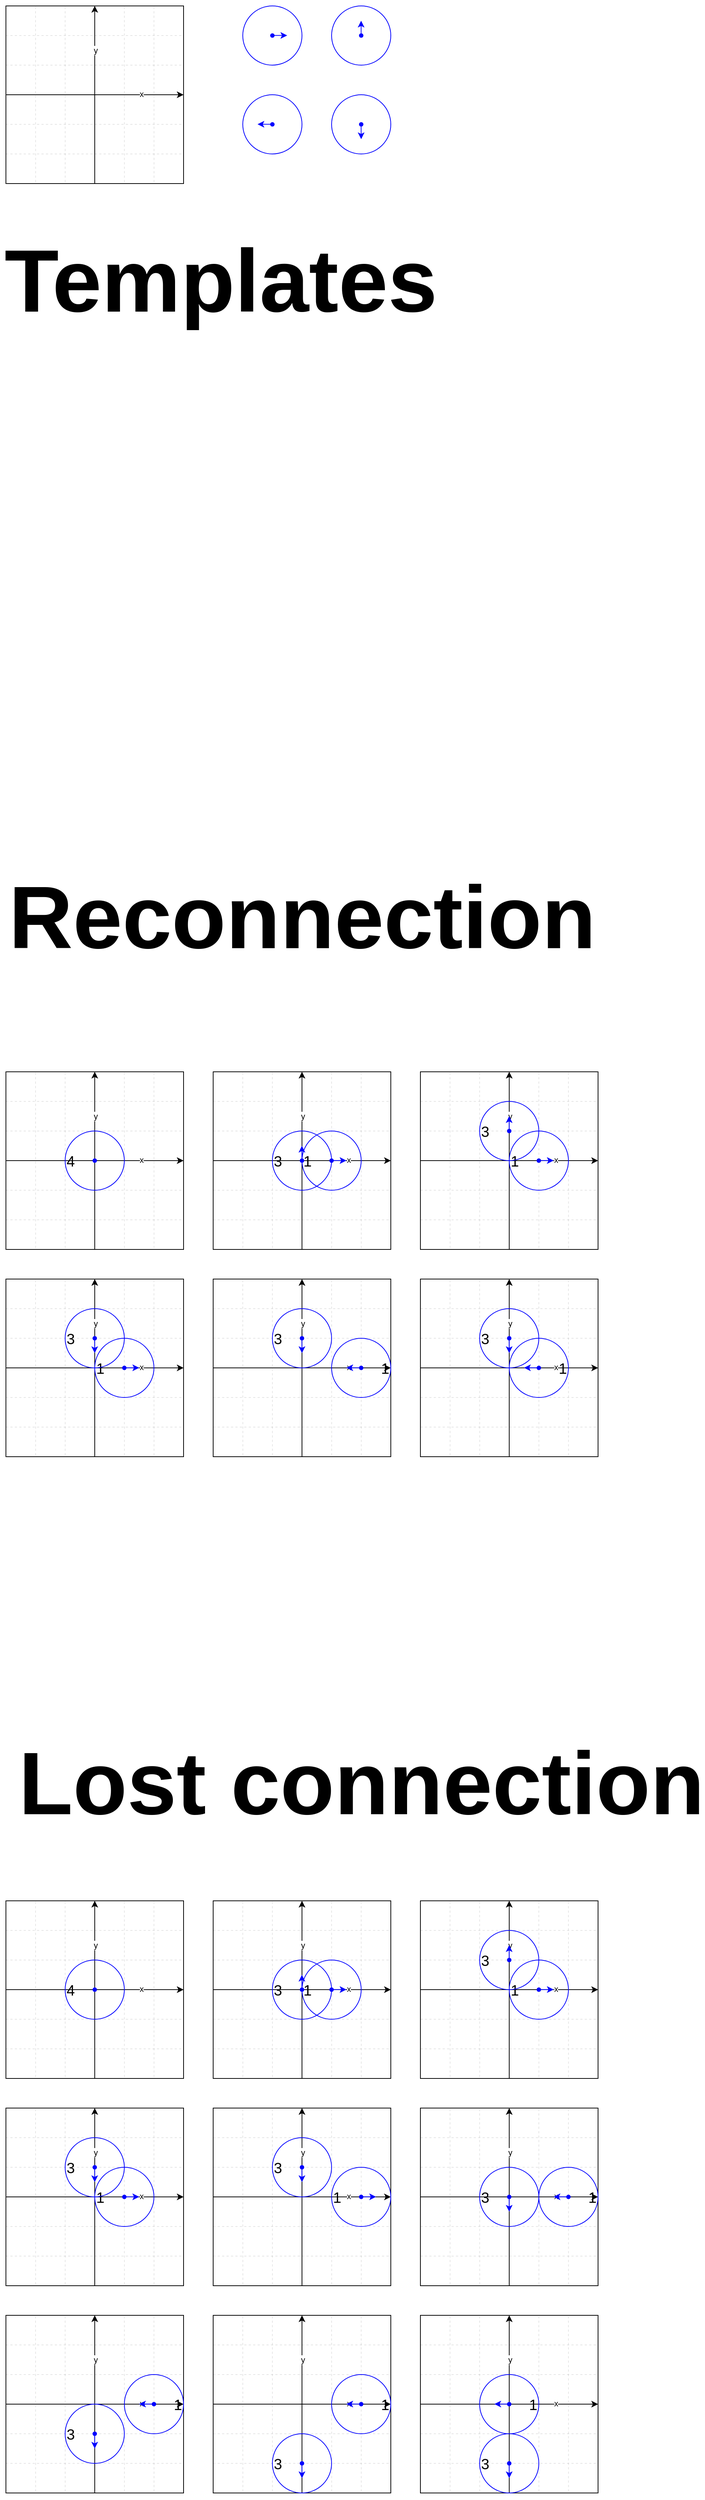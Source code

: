 <mxfile version="24.9.1">
  <diagram name="Strona-1" id="M9sgqWqsIqjeziERb9_s">
    <mxGraphModel dx="2765" dy="1572" grid="1" gridSize="10" guides="1" tooltips="1" connect="1" arrows="1" fold="1" page="1" pageScale="1" pageWidth="1654" pageHeight="1169" math="0" shadow="0">
      <root>
        <mxCell id="0" />
        <mxCell id="1" parent="0" />
        <mxCell id="gNsDPr1be6KkHbp5NU5g-20" value="" style="group" vertex="1" connectable="0" parent="1">
          <mxGeometry x="40" y="40" width="240" height="240" as="geometry" />
        </mxCell>
        <mxCell id="gNsDPr1be6KkHbp5NU5g-5" value="" style="rounded=0;whiteSpace=wrap;html=1;fillColor=none;" vertex="1" parent="gNsDPr1be6KkHbp5NU5g-20">
          <mxGeometry width="240" height="240" as="geometry" />
        </mxCell>
        <mxCell id="gNsDPr1be6KkHbp5NU5g-6" value="" style="endArrow=classic;html=1;rounded=0;exitX=0;exitY=0.5;exitDx=0;exitDy=0;entryX=1;entryY=0.5;entryDx=0;entryDy=0;" edge="1" parent="gNsDPr1be6KkHbp5NU5g-20" source="gNsDPr1be6KkHbp5NU5g-5" target="gNsDPr1be6KkHbp5NU5g-5">
          <mxGeometry width="50" height="50" relative="1" as="geometry">
            <mxPoint x="890" y="560" as="sourcePoint" />
            <mxPoint x="940" y="510" as="targetPoint" />
          </mxGeometry>
        </mxCell>
        <mxCell id="gNsDPr1be6KkHbp5NU5g-18" value="x" style="edgeLabel;html=1;align=center;verticalAlign=middle;resizable=0;points=[];" vertex="1" connectable="0" parent="gNsDPr1be6KkHbp5NU5g-6">
          <mxGeometry x="0.519" y="1" relative="1" as="geometry">
            <mxPoint as="offset" />
          </mxGeometry>
        </mxCell>
        <mxCell id="gNsDPr1be6KkHbp5NU5g-7" value="" style="endArrow=classic;html=1;rounded=0;entryX=0.5;entryY=0;entryDx=0;entryDy=0;exitX=0.5;exitY=1;exitDx=0;exitDy=0;" edge="1" parent="gNsDPr1be6KkHbp5NU5g-20" source="gNsDPr1be6KkHbp5NU5g-5" target="gNsDPr1be6KkHbp5NU5g-5">
          <mxGeometry width="50" height="50" relative="1" as="geometry">
            <mxPoint x="140" y="330" as="sourcePoint" />
            <mxPoint x="340" y="280" as="targetPoint" />
          </mxGeometry>
        </mxCell>
        <mxCell id="gNsDPr1be6KkHbp5NU5g-19" value="y" style="edgeLabel;html=1;align=center;verticalAlign=middle;resizable=0;points=[];" vertex="1" connectable="0" parent="gNsDPr1be6KkHbp5NU5g-7">
          <mxGeometry x="0.5" y="-1" relative="1" as="geometry">
            <mxPoint as="offset" />
          </mxGeometry>
        </mxCell>
        <mxCell id="gNsDPr1be6KkHbp5NU5g-9" value="" style="endArrow=none;dashed=1;html=1;rounded=0;exitX=0.163;exitY=0.992;exitDx=0;exitDy=0;exitPerimeter=0;strokeWidth=1;opacity=10;" edge="1" parent="gNsDPr1be6KkHbp5NU5g-20">
          <mxGeometry width="50" height="50" relative="1" as="geometry">
            <mxPoint x="40.12" y="238.08" as="sourcePoint" />
            <mxPoint x="40" as="targetPoint" />
          </mxGeometry>
        </mxCell>
        <mxCell id="gNsDPr1be6KkHbp5NU5g-11" value="" style="endArrow=none;dashed=1;html=1;rounded=0;exitX=0.163;exitY=0.992;exitDx=0;exitDy=0;exitPerimeter=0;strokeWidth=1;opacity=10;" edge="1" parent="gNsDPr1be6KkHbp5NU5g-20">
          <mxGeometry width="50" height="50" relative="1" as="geometry">
            <mxPoint x="80.12" y="238.08" as="sourcePoint" />
            <mxPoint x="80" as="targetPoint" />
          </mxGeometry>
        </mxCell>
        <mxCell id="gNsDPr1be6KkHbp5NU5g-12" value="" style="endArrow=none;dashed=1;html=1;rounded=0;exitX=0.163;exitY=0.992;exitDx=0;exitDy=0;exitPerimeter=0;strokeWidth=1;opacity=10;" edge="1" parent="gNsDPr1be6KkHbp5NU5g-20">
          <mxGeometry width="50" height="50" relative="1" as="geometry">
            <mxPoint x="160.12" y="238.08" as="sourcePoint" />
            <mxPoint x="160" as="targetPoint" />
          </mxGeometry>
        </mxCell>
        <mxCell id="gNsDPr1be6KkHbp5NU5g-13" value="" style="endArrow=none;dashed=1;html=1;rounded=0;exitX=0.163;exitY=0.992;exitDx=0;exitDy=0;exitPerimeter=0;strokeWidth=1;opacity=10;" edge="1" parent="gNsDPr1be6KkHbp5NU5g-20">
          <mxGeometry width="50" height="50" relative="1" as="geometry">
            <mxPoint x="200.12" y="238.08" as="sourcePoint" />
            <mxPoint x="200" as="targetPoint" />
          </mxGeometry>
        </mxCell>
        <mxCell id="gNsDPr1be6KkHbp5NU5g-14" value="" style="endArrow=none;dashed=1;html=1;rounded=0;strokeWidth=1;endSize=6;jumpSize=6;opacity=10;" edge="1" parent="gNsDPr1be6KkHbp5NU5g-20">
          <mxGeometry width="50" height="50" relative="1" as="geometry">
            <mxPoint y="40" as="sourcePoint" />
            <mxPoint x="240" y="40" as="targetPoint" />
          </mxGeometry>
        </mxCell>
        <mxCell id="gNsDPr1be6KkHbp5NU5g-15" value="" style="endArrow=none;dashed=1;html=1;rounded=0;strokeWidth=1;endSize=6;jumpSize=6;opacity=10;" edge="1" parent="gNsDPr1be6KkHbp5NU5g-20">
          <mxGeometry width="50" height="50" relative="1" as="geometry">
            <mxPoint y="80" as="sourcePoint" />
            <mxPoint x="240" y="80" as="targetPoint" />
          </mxGeometry>
        </mxCell>
        <mxCell id="gNsDPr1be6KkHbp5NU5g-16" value="" style="endArrow=none;dashed=1;html=1;rounded=0;strokeWidth=1;endSize=6;jumpSize=6;opacity=10;" edge="1" parent="gNsDPr1be6KkHbp5NU5g-20">
          <mxGeometry width="50" height="50" relative="1" as="geometry">
            <mxPoint y="160" as="sourcePoint" />
            <mxPoint x="240" y="160" as="targetPoint" />
          </mxGeometry>
        </mxCell>
        <mxCell id="gNsDPr1be6KkHbp5NU5g-17" value="" style="endArrow=none;dashed=1;html=1;rounded=0;strokeWidth=1;endSize=6;jumpSize=6;opacity=10;" edge="1" parent="gNsDPr1be6KkHbp5NU5g-20">
          <mxGeometry width="50" height="50" relative="1" as="geometry">
            <mxPoint y="200" as="sourcePoint" />
            <mxPoint x="240" y="200" as="targetPoint" />
          </mxGeometry>
        </mxCell>
        <mxCell id="gNsDPr1be6KkHbp5NU5g-31" value="" style="group" vertex="1" connectable="0" parent="1">
          <mxGeometry x="360" y="40" width="80" height="80" as="geometry" />
        </mxCell>
        <mxCell id="gNsDPr1be6KkHbp5NU5g-28" value="" style="endArrow=classic;html=1;rounded=0;strokeColor=#0000FF;" edge="1" parent="gNsDPr1be6KkHbp5NU5g-31">
          <mxGeometry width="50" height="50" relative="1" as="geometry">
            <mxPoint x="40" y="39.87" as="sourcePoint" />
            <mxPoint x="60" y="39.87" as="targetPoint" />
          </mxGeometry>
        </mxCell>
        <mxCell id="gNsDPr1be6KkHbp5NU5g-24" value="" style="shape=waypoint;sketch=0;fillStyle=solid;size=6;pointerEvents=1;points=[];fillColor=none;resizable=0;rotatable=0;perimeter=centerPerimeter;snapToPoint=1;strokeColor=#0000FF;rotation=0;" vertex="1" parent="gNsDPr1be6KkHbp5NU5g-31">
          <mxGeometry x="30" y="30" width="20" height="20" as="geometry" />
        </mxCell>
        <mxCell id="gNsDPr1be6KkHbp5NU5g-1" value="" style="ellipse;whiteSpace=wrap;html=1;fillColor=none;perimeterSpacing=1;strokeWidth=1;strokeColor=#0000FF;rotation=0;" vertex="1" parent="gNsDPr1be6KkHbp5NU5g-31">
          <mxGeometry width="80" height="80" as="geometry" />
        </mxCell>
        <mxCell id="gNsDPr1be6KkHbp5NU5g-140" value="" style="group" vertex="1" connectable="0" parent="1">
          <mxGeometry x="480" y="40" width="80" height="80" as="geometry" />
        </mxCell>
        <mxCell id="gNsDPr1be6KkHbp5NU5g-137" value="" style="endArrow=classic;html=1;rounded=0;strokeColor=#0000FF;" edge="1" parent="gNsDPr1be6KkHbp5NU5g-140">
          <mxGeometry width="50" height="50" relative="1" as="geometry">
            <mxPoint x="39.89" y="40" as="sourcePoint" />
            <mxPoint x="39.89" y="20" as="targetPoint" />
          </mxGeometry>
        </mxCell>
        <mxCell id="gNsDPr1be6KkHbp5NU5g-138" value="" style="shape=waypoint;sketch=0;fillStyle=solid;size=6;pointerEvents=1;points=[];fillColor=none;resizable=0;rotatable=0;perimeter=centerPerimeter;snapToPoint=1;strokeColor=#0000FF;rotation=0;" vertex="1" parent="gNsDPr1be6KkHbp5NU5g-140">
          <mxGeometry x="30" y="30" width="20" height="20" as="geometry" />
        </mxCell>
        <mxCell id="gNsDPr1be6KkHbp5NU5g-139" value="" style="ellipse;whiteSpace=wrap;html=1;fillColor=none;perimeterSpacing=1;strokeWidth=1;strokeColor=#0000FF;rotation=0;align=left;" vertex="1" parent="gNsDPr1be6KkHbp5NU5g-140">
          <mxGeometry width="80" height="80" as="geometry" />
        </mxCell>
        <mxCell id="gNsDPr1be6KkHbp5NU5g-158" value="" style="group" vertex="1" connectable="0" parent="1">
          <mxGeometry x="360" y="160" width="80" height="80" as="geometry" />
        </mxCell>
        <mxCell id="gNsDPr1be6KkHbp5NU5g-154" value="" style="endArrow=classic;html=1;rounded=0;strokeColor=#0000FF;" edge="1" parent="gNsDPr1be6KkHbp5NU5g-158">
          <mxGeometry width="50" height="50" relative="1" as="geometry">
            <mxPoint x="40" y="39.86" as="sourcePoint" />
            <mxPoint x="20" y="39.86" as="targetPoint" />
          </mxGeometry>
        </mxCell>
        <mxCell id="gNsDPr1be6KkHbp5NU5g-155" value="" style="shape=waypoint;sketch=0;fillStyle=solid;size=6;pointerEvents=1;points=[];fillColor=none;resizable=0;rotatable=0;perimeter=centerPerimeter;snapToPoint=1;strokeColor=#0000FF;rotation=0;" vertex="1" parent="gNsDPr1be6KkHbp5NU5g-158">
          <mxGeometry x="30" y="30" width="20" height="20" as="geometry" />
        </mxCell>
        <mxCell id="gNsDPr1be6KkHbp5NU5g-156" value="" style="ellipse;whiteSpace=wrap;html=1;fillColor=none;perimeterSpacing=1;strokeWidth=1;strokeColor=#0000FF;rotation=0;" vertex="1" parent="gNsDPr1be6KkHbp5NU5g-158">
          <mxGeometry width="80" height="80" as="geometry" />
        </mxCell>
        <mxCell id="gNsDPr1be6KkHbp5NU5g-213" value="" style="group" vertex="1" connectable="0" parent="1">
          <mxGeometry x="480" y="160" width="80" height="80" as="geometry" />
        </mxCell>
        <mxCell id="gNsDPr1be6KkHbp5NU5g-209" value="" style="endArrow=classic;html=1;rounded=0;strokeColor=#0000FF;" edge="1" parent="gNsDPr1be6KkHbp5NU5g-213">
          <mxGeometry width="50" height="50" relative="1" as="geometry">
            <mxPoint x="39.85" y="40" as="sourcePoint" />
            <mxPoint x="40" y="60" as="targetPoint" />
          </mxGeometry>
        </mxCell>
        <mxCell id="gNsDPr1be6KkHbp5NU5g-210" value="" style="shape=waypoint;sketch=0;fillStyle=solid;size=6;pointerEvents=1;points=[];fillColor=none;resizable=0;rotatable=0;perimeter=centerPerimeter;snapToPoint=1;strokeColor=#0000FF;rotation=0;" vertex="1" parent="gNsDPr1be6KkHbp5NU5g-213">
          <mxGeometry x="30" y="30" width="20" height="20" as="geometry" />
        </mxCell>
        <mxCell id="gNsDPr1be6KkHbp5NU5g-211" value="" style="ellipse;whiteSpace=wrap;html=1;fillColor=none;perimeterSpacing=1;strokeWidth=1;strokeColor=#0000FF;rotation=0;align=left;" vertex="1" parent="gNsDPr1be6KkHbp5NU5g-213">
          <mxGeometry width="80" height="80" as="geometry" />
        </mxCell>
        <mxCell id="gNsDPr1be6KkHbp5NU5g-212" style="edgeStyle=orthogonalEdgeStyle;rounded=0;orthogonalLoop=1;jettySize=auto;html=1;entryX=1;entryY=0;entryDx=0;entryDy=0;entryPerimeter=0;" edge="1" parent="gNsDPr1be6KkHbp5NU5g-213" source="gNsDPr1be6KkHbp5NU5g-210" target="gNsDPr1be6KkHbp5NU5g-210">
          <mxGeometry relative="1" as="geometry" />
        </mxCell>
        <mxCell id="gNsDPr1be6KkHbp5NU5g-229" value="" style="group" vertex="1" connectable="0" parent="1">
          <mxGeometry x="40" y="1480" width="240" height="240" as="geometry" />
        </mxCell>
        <mxCell id="gNsDPr1be6KkHbp5NU5g-230" value="" style="rounded=0;whiteSpace=wrap;html=1;fillColor=none;" vertex="1" parent="gNsDPr1be6KkHbp5NU5g-229">
          <mxGeometry width="240" height="240" as="geometry" />
        </mxCell>
        <mxCell id="gNsDPr1be6KkHbp5NU5g-231" value="" style="endArrow=classic;html=1;rounded=0;exitX=0;exitY=0.5;exitDx=0;exitDy=0;entryX=1;entryY=0.5;entryDx=0;entryDy=0;" edge="1" parent="gNsDPr1be6KkHbp5NU5g-229" source="gNsDPr1be6KkHbp5NU5g-230" target="gNsDPr1be6KkHbp5NU5g-230">
          <mxGeometry width="50" height="50" relative="1" as="geometry">
            <mxPoint x="890" y="560" as="sourcePoint" />
            <mxPoint x="940" y="510" as="targetPoint" />
          </mxGeometry>
        </mxCell>
        <mxCell id="gNsDPr1be6KkHbp5NU5g-232" value="&lt;div style=&quot;&quot;&gt;x&lt;/div&gt;" style="edgeLabel;html=1;align=center;verticalAlign=middle;resizable=0;points=[];" vertex="1" connectable="0" parent="gNsDPr1be6KkHbp5NU5g-231">
          <mxGeometry x="0.519" y="1" relative="1" as="geometry">
            <mxPoint as="offset" />
          </mxGeometry>
        </mxCell>
        <mxCell id="gNsDPr1be6KkHbp5NU5g-233" value="" style="endArrow=classic;html=1;rounded=0;entryX=0.5;entryY=0;entryDx=0;entryDy=0;exitX=0.5;exitY=1;exitDx=0;exitDy=0;" edge="1" parent="gNsDPr1be6KkHbp5NU5g-229" source="gNsDPr1be6KkHbp5NU5g-230" target="gNsDPr1be6KkHbp5NU5g-230">
          <mxGeometry width="50" height="50" relative="1" as="geometry">
            <mxPoint x="140" y="330" as="sourcePoint" />
            <mxPoint x="340" y="280" as="targetPoint" />
          </mxGeometry>
        </mxCell>
        <mxCell id="gNsDPr1be6KkHbp5NU5g-234" value="y" style="edgeLabel;html=1;align=center;verticalAlign=middle;resizable=0;points=[];" vertex="1" connectable="0" parent="gNsDPr1be6KkHbp5NU5g-233">
          <mxGeometry x="0.5" y="-1" relative="1" as="geometry">
            <mxPoint as="offset" />
          </mxGeometry>
        </mxCell>
        <mxCell id="gNsDPr1be6KkHbp5NU5g-235" value="" style="endArrow=none;dashed=1;html=1;rounded=0;exitX=0.163;exitY=0.992;exitDx=0;exitDy=0;exitPerimeter=0;strokeWidth=1;opacity=10;" edge="1" parent="gNsDPr1be6KkHbp5NU5g-229">
          <mxGeometry width="50" height="50" relative="1" as="geometry">
            <mxPoint x="40.12" y="238.08" as="sourcePoint" />
            <mxPoint x="40" as="targetPoint" />
          </mxGeometry>
        </mxCell>
        <mxCell id="gNsDPr1be6KkHbp5NU5g-236" value="" style="endArrow=none;dashed=1;html=1;rounded=0;exitX=0.163;exitY=0.992;exitDx=0;exitDy=0;exitPerimeter=0;strokeWidth=1;opacity=10;" edge="1" parent="gNsDPr1be6KkHbp5NU5g-229">
          <mxGeometry width="50" height="50" relative="1" as="geometry">
            <mxPoint x="80.12" y="238.08" as="sourcePoint" />
            <mxPoint x="80" as="targetPoint" />
          </mxGeometry>
        </mxCell>
        <mxCell id="gNsDPr1be6KkHbp5NU5g-237" value="" style="endArrow=none;dashed=1;html=1;rounded=0;exitX=0.163;exitY=0.992;exitDx=0;exitDy=0;exitPerimeter=0;strokeWidth=1;opacity=10;" edge="1" parent="gNsDPr1be6KkHbp5NU5g-229">
          <mxGeometry width="50" height="50" relative="1" as="geometry">
            <mxPoint x="160.12" y="238.08" as="sourcePoint" />
            <mxPoint x="160" as="targetPoint" />
          </mxGeometry>
        </mxCell>
        <mxCell id="gNsDPr1be6KkHbp5NU5g-238" value="" style="endArrow=none;dashed=1;html=1;rounded=0;exitX=0.163;exitY=0.992;exitDx=0;exitDy=0;exitPerimeter=0;strokeWidth=1;opacity=10;" edge="1" parent="gNsDPr1be6KkHbp5NU5g-229">
          <mxGeometry width="50" height="50" relative="1" as="geometry">
            <mxPoint x="200.12" y="238.08" as="sourcePoint" />
            <mxPoint x="200" as="targetPoint" />
          </mxGeometry>
        </mxCell>
        <mxCell id="gNsDPr1be6KkHbp5NU5g-239" value="" style="endArrow=none;dashed=1;html=1;rounded=0;strokeWidth=1;endSize=6;jumpSize=6;opacity=10;" edge="1" parent="gNsDPr1be6KkHbp5NU5g-229">
          <mxGeometry width="50" height="50" relative="1" as="geometry">
            <mxPoint y="40" as="sourcePoint" />
            <mxPoint x="240" y="40" as="targetPoint" />
          </mxGeometry>
        </mxCell>
        <mxCell id="gNsDPr1be6KkHbp5NU5g-240" value="" style="endArrow=none;dashed=1;html=1;rounded=0;strokeWidth=1;endSize=6;jumpSize=6;opacity=10;" edge="1" parent="gNsDPr1be6KkHbp5NU5g-229">
          <mxGeometry width="50" height="50" relative="1" as="geometry">
            <mxPoint y="80" as="sourcePoint" />
            <mxPoint x="240" y="80" as="targetPoint" />
          </mxGeometry>
        </mxCell>
        <mxCell id="gNsDPr1be6KkHbp5NU5g-241" value="" style="endArrow=none;dashed=1;html=1;rounded=0;strokeWidth=1;endSize=6;jumpSize=6;opacity=10;" edge="1" parent="gNsDPr1be6KkHbp5NU5g-229">
          <mxGeometry width="50" height="50" relative="1" as="geometry">
            <mxPoint y="160" as="sourcePoint" />
            <mxPoint x="240" y="160" as="targetPoint" />
          </mxGeometry>
        </mxCell>
        <mxCell id="gNsDPr1be6KkHbp5NU5g-242" value="" style="endArrow=none;dashed=1;html=1;rounded=0;strokeWidth=1;endSize=6;jumpSize=6;opacity=10;" edge="1" parent="gNsDPr1be6KkHbp5NU5g-229">
          <mxGeometry width="50" height="50" relative="1" as="geometry">
            <mxPoint y="200" as="sourcePoint" />
            <mxPoint x="240" y="200" as="targetPoint" />
          </mxGeometry>
        </mxCell>
        <mxCell id="gNsDPr1be6KkHbp5NU5g-243" value="" style="shape=waypoint;sketch=0;fillStyle=solid;size=6;pointerEvents=1;points=[];fillColor=none;resizable=0;rotatable=0;perimeter=centerPerimeter;snapToPoint=1;strokeColor=#0000FF;rotation=0;" vertex="1" parent="gNsDPr1be6KkHbp5NU5g-229">
          <mxGeometry x="110" y="110" width="20" height="20" as="geometry" />
        </mxCell>
        <mxCell id="gNsDPr1be6KkHbp5NU5g-244" value="&lt;div style=&quot;&quot;&gt;&lt;font style=&quot;font-size: 20px;&quot;&gt;4&lt;/font&gt;&lt;/div&gt;" style="ellipse;whiteSpace=wrap;html=1;fillColor=none;perimeterSpacing=1;strokeWidth=1;strokeColor=#0000FF;rotation=0;align=left;" vertex="1" parent="gNsDPr1be6KkHbp5NU5g-229">
          <mxGeometry x="80" y="80" width="80" height="80" as="geometry" />
        </mxCell>
        <mxCell id="gNsDPr1be6KkHbp5NU5g-245" value="" style="group" vertex="1" connectable="0" parent="1">
          <mxGeometry x="320" y="1480" width="240" height="240" as="geometry" />
        </mxCell>
        <mxCell id="gNsDPr1be6KkHbp5NU5g-246" value="" style="rounded=0;whiteSpace=wrap;html=1;fillColor=none;" vertex="1" parent="gNsDPr1be6KkHbp5NU5g-245">
          <mxGeometry width="240" height="240" as="geometry" />
        </mxCell>
        <mxCell id="gNsDPr1be6KkHbp5NU5g-247" value="" style="endArrow=classic;html=1;rounded=0;exitX=0;exitY=0.5;exitDx=0;exitDy=0;entryX=1;entryY=0.5;entryDx=0;entryDy=0;" edge="1" parent="gNsDPr1be6KkHbp5NU5g-245" source="gNsDPr1be6KkHbp5NU5g-246" target="gNsDPr1be6KkHbp5NU5g-246">
          <mxGeometry width="50" height="50" relative="1" as="geometry">
            <mxPoint x="890" y="560" as="sourcePoint" />
            <mxPoint x="940" y="510" as="targetPoint" />
          </mxGeometry>
        </mxCell>
        <mxCell id="gNsDPr1be6KkHbp5NU5g-248" value="x" style="edgeLabel;html=1;align=center;verticalAlign=middle;resizable=0;points=[];" vertex="1" connectable="0" parent="gNsDPr1be6KkHbp5NU5g-247">
          <mxGeometry x="0.519" y="1" relative="1" as="geometry">
            <mxPoint as="offset" />
          </mxGeometry>
        </mxCell>
        <mxCell id="gNsDPr1be6KkHbp5NU5g-249" value="" style="endArrow=classic;html=1;rounded=0;entryX=0.5;entryY=0;entryDx=0;entryDy=0;exitX=0.5;exitY=1;exitDx=0;exitDy=0;" edge="1" parent="gNsDPr1be6KkHbp5NU5g-245" source="gNsDPr1be6KkHbp5NU5g-246" target="gNsDPr1be6KkHbp5NU5g-246">
          <mxGeometry width="50" height="50" relative="1" as="geometry">
            <mxPoint x="140" y="330" as="sourcePoint" />
            <mxPoint x="340" y="280" as="targetPoint" />
          </mxGeometry>
        </mxCell>
        <mxCell id="gNsDPr1be6KkHbp5NU5g-250" value="y" style="edgeLabel;html=1;align=center;verticalAlign=middle;resizable=0;points=[];" vertex="1" connectable="0" parent="gNsDPr1be6KkHbp5NU5g-249">
          <mxGeometry x="0.5" y="-1" relative="1" as="geometry">
            <mxPoint as="offset" />
          </mxGeometry>
        </mxCell>
        <mxCell id="gNsDPr1be6KkHbp5NU5g-251" value="" style="endArrow=none;dashed=1;html=1;rounded=0;exitX=0.163;exitY=0.992;exitDx=0;exitDy=0;exitPerimeter=0;strokeWidth=1;opacity=10;" edge="1" parent="gNsDPr1be6KkHbp5NU5g-245">
          <mxGeometry width="50" height="50" relative="1" as="geometry">
            <mxPoint x="40.12" y="238.08" as="sourcePoint" />
            <mxPoint x="40" as="targetPoint" />
          </mxGeometry>
        </mxCell>
        <mxCell id="gNsDPr1be6KkHbp5NU5g-252" value="" style="endArrow=none;dashed=1;html=1;rounded=0;exitX=0.163;exitY=0.992;exitDx=0;exitDy=0;exitPerimeter=0;strokeWidth=1;opacity=10;" edge="1" parent="gNsDPr1be6KkHbp5NU5g-245">
          <mxGeometry width="50" height="50" relative="1" as="geometry">
            <mxPoint x="80.12" y="238.08" as="sourcePoint" />
            <mxPoint x="80" as="targetPoint" />
          </mxGeometry>
        </mxCell>
        <mxCell id="gNsDPr1be6KkHbp5NU5g-253" value="" style="endArrow=none;dashed=1;html=1;rounded=0;exitX=0.163;exitY=0.992;exitDx=0;exitDy=0;exitPerimeter=0;strokeWidth=1;opacity=10;" edge="1" parent="gNsDPr1be6KkHbp5NU5g-245">
          <mxGeometry width="50" height="50" relative="1" as="geometry">
            <mxPoint x="160.12" y="238.08" as="sourcePoint" />
            <mxPoint x="160" as="targetPoint" />
          </mxGeometry>
        </mxCell>
        <mxCell id="gNsDPr1be6KkHbp5NU5g-254" value="" style="endArrow=none;dashed=1;html=1;rounded=0;exitX=0.163;exitY=0.992;exitDx=0;exitDy=0;exitPerimeter=0;strokeWidth=1;opacity=10;" edge="1" parent="gNsDPr1be6KkHbp5NU5g-245">
          <mxGeometry width="50" height="50" relative="1" as="geometry">
            <mxPoint x="200.12" y="238.08" as="sourcePoint" />
            <mxPoint x="200" as="targetPoint" />
          </mxGeometry>
        </mxCell>
        <mxCell id="gNsDPr1be6KkHbp5NU5g-255" value="" style="endArrow=none;dashed=1;html=1;rounded=0;strokeWidth=1;endSize=6;jumpSize=6;opacity=10;" edge="1" parent="gNsDPr1be6KkHbp5NU5g-245">
          <mxGeometry width="50" height="50" relative="1" as="geometry">
            <mxPoint y="40" as="sourcePoint" />
            <mxPoint x="240" y="40" as="targetPoint" />
          </mxGeometry>
        </mxCell>
        <mxCell id="gNsDPr1be6KkHbp5NU5g-256" value="" style="endArrow=none;dashed=1;html=1;rounded=0;strokeWidth=1;endSize=6;jumpSize=6;opacity=10;" edge="1" parent="gNsDPr1be6KkHbp5NU5g-245">
          <mxGeometry width="50" height="50" relative="1" as="geometry">
            <mxPoint y="80" as="sourcePoint" />
            <mxPoint x="240" y="80" as="targetPoint" />
          </mxGeometry>
        </mxCell>
        <mxCell id="gNsDPr1be6KkHbp5NU5g-257" value="" style="endArrow=none;dashed=1;html=1;rounded=0;strokeWidth=1;endSize=6;jumpSize=6;opacity=10;" edge="1" parent="gNsDPr1be6KkHbp5NU5g-245">
          <mxGeometry width="50" height="50" relative="1" as="geometry">
            <mxPoint y="160" as="sourcePoint" />
            <mxPoint x="240" y="160" as="targetPoint" />
          </mxGeometry>
        </mxCell>
        <mxCell id="gNsDPr1be6KkHbp5NU5g-258" value="" style="endArrow=none;dashed=1;html=1;rounded=0;strokeWidth=1;endSize=6;jumpSize=6;opacity=10;" edge="1" parent="gNsDPr1be6KkHbp5NU5g-245">
          <mxGeometry width="50" height="50" relative="1" as="geometry">
            <mxPoint y="200" as="sourcePoint" />
            <mxPoint x="240" y="200" as="targetPoint" />
          </mxGeometry>
        </mxCell>
        <mxCell id="gNsDPr1be6KkHbp5NU5g-259" value="" style="group" vertex="1" connectable="0" parent="gNsDPr1be6KkHbp5NU5g-245">
          <mxGeometry x="120" y="80" width="80" height="80" as="geometry" />
        </mxCell>
        <mxCell id="gNsDPr1be6KkHbp5NU5g-260" value="" style="endArrow=classic;html=1;rounded=0;strokeColor=#0000FF;" edge="1" parent="gNsDPr1be6KkHbp5NU5g-259">
          <mxGeometry width="50" height="50" relative="1" as="geometry">
            <mxPoint x="40" y="39.87" as="sourcePoint" />
            <mxPoint x="60" y="39.87" as="targetPoint" />
          </mxGeometry>
        </mxCell>
        <mxCell id="gNsDPr1be6KkHbp5NU5g-261" value="" style="shape=waypoint;sketch=0;fillStyle=solid;size=6;pointerEvents=1;points=[];fillColor=none;resizable=0;rotatable=0;perimeter=centerPerimeter;snapToPoint=1;strokeColor=#0000FF;rotation=0;" vertex="1" parent="gNsDPr1be6KkHbp5NU5g-259">
          <mxGeometry x="30" y="30" width="20" height="20" as="geometry" />
        </mxCell>
        <mxCell id="gNsDPr1be6KkHbp5NU5g-262" value="&lt;div style=&quot;&quot;&gt;&lt;span style=&quot;font-size: 20px;&quot;&gt;1&lt;/span&gt;&lt;/div&gt;" style="ellipse;whiteSpace=wrap;html=1;fillColor=none;perimeterSpacing=1;strokeWidth=1;strokeColor=#0000FF;rotation=0;align=left;" vertex="1" parent="gNsDPr1be6KkHbp5NU5g-259">
          <mxGeometry width="80" height="80" as="geometry" />
        </mxCell>
        <mxCell id="gNsDPr1be6KkHbp5NU5g-263" value="" style="group" vertex="1" connectable="0" parent="gNsDPr1be6KkHbp5NU5g-259">
          <mxGeometry x="-40" width="80" height="80" as="geometry" />
        </mxCell>
        <mxCell id="gNsDPr1be6KkHbp5NU5g-264" value="" style="endArrow=classic;html=1;rounded=0;strokeColor=#0000FF;" edge="1" parent="gNsDPr1be6KkHbp5NU5g-263">
          <mxGeometry width="50" height="50" relative="1" as="geometry">
            <mxPoint x="39.89" y="40" as="sourcePoint" />
            <mxPoint x="39.89" y="20" as="targetPoint" />
          </mxGeometry>
        </mxCell>
        <mxCell id="gNsDPr1be6KkHbp5NU5g-265" value="" style="shape=waypoint;sketch=0;fillStyle=solid;size=6;pointerEvents=1;points=[];fillColor=none;resizable=0;rotatable=0;perimeter=centerPerimeter;snapToPoint=1;strokeColor=#0000FF;rotation=0;" vertex="1" parent="gNsDPr1be6KkHbp5NU5g-263">
          <mxGeometry x="30" y="30" width="20" height="20" as="geometry" />
        </mxCell>
        <mxCell id="gNsDPr1be6KkHbp5NU5g-266" value="&lt;font style=&quot;font-size: 20px;&quot;&gt;3&lt;/font&gt;" style="ellipse;whiteSpace=wrap;html=1;fillColor=none;perimeterSpacing=1;strokeWidth=1;strokeColor=#0000FF;rotation=0;align=left;" vertex="1" parent="gNsDPr1be6KkHbp5NU5g-263">
          <mxGeometry width="80" height="80" as="geometry" />
        </mxCell>
        <mxCell id="gNsDPr1be6KkHbp5NU5g-267" value="" style="group" vertex="1" connectable="0" parent="1">
          <mxGeometry x="600" y="1480" width="240" height="240" as="geometry" />
        </mxCell>
        <mxCell id="gNsDPr1be6KkHbp5NU5g-268" value="" style="rounded=0;whiteSpace=wrap;html=1;fillColor=none;" vertex="1" parent="gNsDPr1be6KkHbp5NU5g-267">
          <mxGeometry width="240" height="240" as="geometry" />
        </mxCell>
        <mxCell id="gNsDPr1be6KkHbp5NU5g-269" value="" style="endArrow=classic;html=1;rounded=0;exitX=0;exitY=0.5;exitDx=0;exitDy=0;entryX=1;entryY=0.5;entryDx=0;entryDy=0;" edge="1" parent="gNsDPr1be6KkHbp5NU5g-267" source="gNsDPr1be6KkHbp5NU5g-268" target="gNsDPr1be6KkHbp5NU5g-268">
          <mxGeometry width="50" height="50" relative="1" as="geometry">
            <mxPoint x="890" y="560" as="sourcePoint" />
            <mxPoint x="940" y="510" as="targetPoint" />
          </mxGeometry>
        </mxCell>
        <mxCell id="gNsDPr1be6KkHbp5NU5g-270" value="x" style="edgeLabel;html=1;align=center;verticalAlign=middle;resizable=0;points=[];" vertex="1" connectable="0" parent="gNsDPr1be6KkHbp5NU5g-269">
          <mxGeometry x="0.519" y="1" relative="1" as="geometry">
            <mxPoint as="offset" />
          </mxGeometry>
        </mxCell>
        <mxCell id="gNsDPr1be6KkHbp5NU5g-271" value="" style="endArrow=classic;html=1;rounded=0;entryX=0.5;entryY=0;entryDx=0;entryDy=0;exitX=0.5;exitY=1;exitDx=0;exitDy=0;" edge="1" parent="gNsDPr1be6KkHbp5NU5g-267" source="gNsDPr1be6KkHbp5NU5g-268" target="gNsDPr1be6KkHbp5NU5g-268">
          <mxGeometry width="50" height="50" relative="1" as="geometry">
            <mxPoint x="140" y="330" as="sourcePoint" />
            <mxPoint x="340" y="280" as="targetPoint" />
          </mxGeometry>
        </mxCell>
        <mxCell id="gNsDPr1be6KkHbp5NU5g-272" value="y" style="edgeLabel;html=1;align=center;verticalAlign=middle;resizable=0;points=[];" vertex="1" connectable="0" parent="gNsDPr1be6KkHbp5NU5g-271">
          <mxGeometry x="0.5" y="-1" relative="1" as="geometry">
            <mxPoint as="offset" />
          </mxGeometry>
        </mxCell>
        <mxCell id="gNsDPr1be6KkHbp5NU5g-273" value="" style="endArrow=none;dashed=1;html=1;rounded=0;exitX=0.163;exitY=0.992;exitDx=0;exitDy=0;exitPerimeter=0;strokeWidth=1;opacity=10;" edge="1" parent="gNsDPr1be6KkHbp5NU5g-267">
          <mxGeometry width="50" height="50" relative="1" as="geometry">
            <mxPoint x="40.12" y="238.08" as="sourcePoint" />
            <mxPoint x="40" as="targetPoint" />
          </mxGeometry>
        </mxCell>
        <mxCell id="gNsDPr1be6KkHbp5NU5g-274" value="" style="endArrow=none;dashed=1;html=1;rounded=0;exitX=0.163;exitY=0.992;exitDx=0;exitDy=0;exitPerimeter=0;strokeWidth=1;opacity=10;" edge="1" parent="gNsDPr1be6KkHbp5NU5g-267">
          <mxGeometry width="50" height="50" relative="1" as="geometry">
            <mxPoint x="80.12" y="238.08" as="sourcePoint" />
            <mxPoint x="80" as="targetPoint" />
          </mxGeometry>
        </mxCell>
        <mxCell id="gNsDPr1be6KkHbp5NU5g-275" value="" style="endArrow=none;dashed=1;html=1;rounded=0;exitX=0.163;exitY=0.992;exitDx=0;exitDy=0;exitPerimeter=0;strokeWidth=1;opacity=10;" edge="1" parent="gNsDPr1be6KkHbp5NU5g-267">
          <mxGeometry width="50" height="50" relative="1" as="geometry">
            <mxPoint x="160.12" y="238.08" as="sourcePoint" />
            <mxPoint x="160" as="targetPoint" />
          </mxGeometry>
        </mxCell>
        <mxCell id="gNsDPr1be6KkHbp5NU5g-276" value="" style="endArrow=none;dashed=1;html=1;rounded=0;exitX=0.163;exitY=0.992;exitDx=0;exitDy=0;exitPerimeter=0;strokeWidth=1;opacity=10;" edge="1" parent="gNsDPr1be6KkHbp5NU5g-267">
          <mxGeometry width="50" height="50" relative="1" as="geometry">
            <mxPoint x="200.12" y="238.08" as="sourcePoint" />
            <mxPoint x="200" as="targetPoint" />
          </mxGeometry>
        </mxCell>
        <mxCell id="gNsDPr1be6KkHbp5NU5g-277" value="" style="endArrow=none;dashed=1;html=1;rounded=0;strokeWidth=1;endSize=6;jumpSize=6;opacity=10;" edge="1" parent="gNsDPr1be6KkHbp5NU5g-267">
          <mxGeometry width="50" height="50" relative="1" as="geometry">
            <mxPoint y="40" as="sourcePoint" />
            <mxPoint x="240" y="40" as="targetPoint" />
          </mxGeometry>
        </mxCell>
        <mxCell id="gNsDPr1be6KkHbp5NU5g-278" value="" style="endArrow=none;dashed=1;html=1;rounded=0;strokeWidth=1;endSize=6;jumpSize=6;opacity=10;" edge="1" parent="gNsDPr1be6KkHbp5NU5g-267">
          <mxGeometry width="50" height="50" relative="1" as="geometry">
            <mxPoint y="80" as="sourcePoint" />
            <mxPoint x="240" y="80" as="targetPoint" />
          </mxGeometry>
        </mxCell>
        <mxCell id="gNsDPr1be6KkHbp5NU5g-279" value="" style="endArrow=none;dashed=1;html=1;rounded=0;strokeWidth=1;endSize=6;jumpSize=6;opacity=10;" edge="1" parent="gNsDPr1be6KkHbp5NU5g-267">
          <mxGeometry width="50" height="50" relative="1" as="geometry">
            <mxPoint y="160" as="sourcePoint" />
            <mxPoint x="240" y="160" as="targetPoint" />
          </mxGeometry>
        </mxCell>
        <mxCell id="gNsDPr1be6KkHbp5NU5g-280" value="" style="endArrow=none;dashed=1;html=1;rounded=0;strokeWidth=1;endSize=6;jumpSize=6;opacity=10;" edge="1" parent="gNsDPr1be6KkHbp5NU5g-267">
          <mxGeometry width="50" height="50" relative="1" as="geometry">
            <mxPoint y="200" as="sourcePoint" />
            <mxPoint x="240" y="200" as="targetPoint" />
          </mxGeometry>
        </mxCell>
        <mxCell id="gNsDPr1be6KkHbp5NU5g-281" value="" style="group" vertex="1" connectable="0" parent="gNsDPr1be6KkHbp5NU5g-267">
          <mxGeometry x="120" y="80" width="80" height="80" as="geometry" />
        </mxCell>
        <mxCell id="gNsDPr1be6KkHbp5NU5g-282" value="" style="endArrow=classic;html=1;rounded=0;strokeColor=#0000FF;" edge="1" parent="gNsDPr1be6KkHbp5NU5g-281">
          <mxGeometry width="50" height="50" relative="1" as="geometry">
            <mxPoint x="40" y="39.87" as="sourcePoint" />
            <mxPoint x="60" y="39.87" as="targetPoint" />
          </mxGeometry>
        </mxCell>
        <mxCell id="gNsDPr1be6KkHbp5NU5g-283" value="" style="shape=waypoint;sketch=0;fillStyle=solid;size=6;pointerEvents=1;points=[];fillColor=none;resizable=0;rotatable=0;perimeter=centerPerimeter;snapToPoint=1;strokeColor=#0000FF;rotation=0;" vertex="1" parent="gNsDPr1be6KkHbp5NU5g-281">
          <mxGeometry x="30" y="30" width="20" height="20" as="geometry" />
        </mxCell>
        <mxCell id="gNsDPr1be6KkHbp5NU5g-284" value="&lt;div style=&quot;&quot;&gt;&lt;span style=&quot;font-size: 20px;&quot;&gt;1&lt;/span&gt;&lt;/div&gt;" style="ellipse;whiteSpace=wrap;html=1;fillColor=none;perimeterSpacing=1;strokeWidth=1;strokeColor=#0000FF;rotation=0;align=left;" vertex="1" parent="gNsDPr1be6KkHbp5NU5g-281">
          <mxGeometry width="80" height="80" as="geometry" />
        </mxCell>
        <mxCell id="gNsDPr1be6KkHbp5NU5g-285" value="" style="group" vertex="1" connectable="0" parent="gNsDPr1be6KkHbp5NU5g-281">
          <mxGeometry x="-40" y="-40" width="80" height="80" as="geometry" />
        </mxCell>
        <mxCell id="gNsDPr1be6KkHbp5NU5g-286" value="" style="endArrow=classic;html=1;rounded=0;strokeColor=#0000FF;" edge="1" parent="gNsDPr1be6KkHbp5NU5g-285">
          <mxGeometry width="50" height="50" relative="1" as="geometry">
            <mxPoint x="39.89" y="40" as="sourcePoint" />
            <mxPoint x="39.89" y="20" as="targetPoint" />
          </mxGeometry>
        </mxCell>
        <mxCell id="gNsDPr1be6KkHbp5NU5g-287" value="" style="shape=waypoint;sketch=0;fillStyle=solid;size=6;pointerEvents=1;points=[];fillColor=none;resizable=0;rotatable=0;perimeter=centerPerimeter;snapToPoint=1;strokeColor=#0000FF;rotation=0;" vertex="1" parent="gNsDPr1be6KkHbp5NU5g-285">
          <mxGeometry x="30" y="30" width="20" height="20" as="geometry" />
        </mxCell>
        <mxCell id="gNsDPr1be6KkHbp5NU5g-288" value="&lt;font style=&quot;font-size: 20px;&quot;&gt;3&lt;/font&gt;" style="ellipse;whiteSpace=wrap;html=1;fillColor=none;perimeterSpacing=1;strokeWidth=1;strokeColor=#0000FF;rotation=0;align=left;" vertex="1" parent="gNsDPr1be6KkHbp5NU5g-285">
          <mxGeometry width="80" height="80" as="geometry" />
        </mxCell>
        <mxCell id="gNsDPr1be6KkHbp5NU5g-289" value="" style="group" vertex="1" connectable="0" parent="1">
          <mxGeometry x="320" y="1760" width="240" height="240" as="geometry" />
        </mxCell>
        <mxCell id="gNsDPr1be6KkHbp5NU5g-290" value="" style="rounded=0;whiteSpace=wrap;html=1;fillColor=none;" vertex="1" parent="gNsDPr1be6KkHbp5NU5g-289">
          <mxGeometry width="240" height="240" as="geometry" />
        </mxCell>
        <mxCell id="gNsDPr1be6KkHbp5NU5g-291" value="" style="endArrow=classic;html=1;rounded=0;exitX=0;exitY=0.5;exitDx=0;exitDy=0;entryX=1;entryY=0.5;entryDx=0;entryDy=0;" edge="1" parent="gNsDPr1be6KkHbp5NU5g-289" source="gNsDPr1be6KkHbp5NU5g-290" target="gNsDPr1be6KkHbp5NU5g-290">
          <mxGeometry width="50" height="50" relative="1" as="geometry">
            <mxPoint x="890" y="560" as="sourcePoint" />
            <mxPoint x="940" y="510" as="targetPoint" />
          </mxGeometry>
        </mxCell>
        <mxCell id="gNsDPr1be6KkHbp5NU5g-292" value="x" style="edgeLabel;html=1;align=center;verticalAlign=middle;resizable=0;points=[];" vertex="1" connectable="0" parent="gNsDPr1be6KkHbp5NU5g-291">
          <mxGeometry x="0.519" y="1" relative="1" as="geometry">
            <mxPoint as="offset" />
          </mxGeometry>
        </mxCell>
        <mxCell id="gNsDPr1be6KkHbp5NU5g-293" value="" style="endArrow=classic;html=1;rounded=0;entryX=0.5;entryY=0;entryDx=0;entryDy=0;exitX=0.5;exitY=1;exitDx=0;exitDy=0;" edge="1" parent="gNsDPr1be6KkHbp5NU5g-289" source="gNsDPr1be6KkHbp5NU5g-290" target="gNsDPr1be6KkHbp5NU5g-290">
          <mxGeometry width="50" height="50" relative="1" as="geometry">
            <mxPoint x="140" y="330" as="sourcePoint" />
            <mxPoint x="340" y="280" as="targetPoint" />
          </mxGeometry>
        </mxCell>
        <mxCell id="gNsDPr1be6KkHbp5NU5g-294" value="y" style="edgeLabel;html=1;align=center;verticalAlign=middle;resizable=0;points=[];" vertex="1" connectable="0" parent="gNsDPr1be6KkHbp5NU5g-293">
          <mxGeometry x="0.5" y="-1" relative="1" as="geometry">
            <mxPoint as="offset" />
          </mxGeometry>
        </mxCell>
        <mxCell id="gNsDPr1be6KkHbp5NU5g-295" value="" style="endArrow=none;dashed=1;html=1;rounded=0;exitX=0.163;exitY=0.992;exitDx=0;exitDy=0;exitPerimeter=0;strokeWidth=1;opacity=10;" edge="1" parent="gNsDPr1be6KkHbp5NU5g-289">
          <mxGeometry width="50" height="50" relative="1" as="geometry">
            <mxPoint x="40.12" y="238.08" as="sourcePoint" />
            <mxPoint x="40" as="targetPoint" />
          </mxGeometry>
        </mxCell>
        <mxCell id="gNsDPr1be6KkHbp5NU5g-296" value="" style="endArrow=none;dashed=1;html=1;rounded=0;exitX=0.163;exitY=0.992;exitDx=0;exitDy=0;exitPerimeter=0;strokeWidth=1;opacity=10;" edge="1" parent="gNsDPr1be6KkHbp5NU5g-289">
          <mxGeometry width="50" height="50" relative="1" as="geometry">
            <mxPoint x="80.12" y="238.08" as="sourcePoint" />
            <mxPoint x="80" as="targetPoint" />
          </mxGeometry>
        </mxCell>
        <mxCell id="gNsDPr1be6KkHbp5NU5g-297" value="" style="endArrow=none;dashed=1;html=1;rounded=0;exitX=0.163;exitY=0.992;exitDx=0;exitDy=0;exitPerimeter=0;strokeWidth=1;opacity=10;" edge="1" parent="gNsDPr1be6KkHbp5NU5g-289">
          <mxGeometry width="50" height="50" relative="1" as="geometry">
            <mxPoint x="160.12" y="238.08" as="sourcePoint" />
            <mxPoint x="160" as="targetPoint" />
          </mxGeometry>
        </mxCell>
        <mxCell id="gNsDPr1be6KkHbp5NU5g-298" value="" style="endArrow=none;dashed=1;html=1;rounded=0;exitX=0.163;exitY=0.992;exitDx=0;exitDy=0;exitPerimeter=0;strokeWidth=1;opacity=10;" edge="1" parent="gNsDPr1be6KkHbp5NU5g-289">
          <mxGeometry width="50" height="50" relative="1" as="geometry">
            <mxPoint x="200.12" y="238.08" as="sourcePoint" />
            <mxPoint x="200" as="targetPoint" />
          </mxGeometry>
        </mxCell>
        <mxCell id="gNsDPr1be6KkHbp5NU5g-299" value="" style="endArrow=none;dashed=1;html=1;rounded=0;strokeWidth=1;endSize=6;jumpSize=6;opacity=10;" edge="1" parent="gNsDPr1be6KkHbp5NU5g-289">
          <mxGeometry width="50" height="50" relative="1" as="geometry">
            <mxPoint y="40" as="sourcePoint" />
            <mxPoint x="240" y="40" as="targetPoint" />
          </mxGeometry>
        </mxCell>
        <mxCell id="gNsDPr1be6KkHbp5NU5g-300" value="" style="endArrow=none;dashed=1;html=1;rounded=0;strokeWidth=1;endSize=6;jumpSize=6;opacity=10;" edge="1" parent="gNsDPr1be6KkHbp5NU5g-289">
          <mxGeometry width="50" height="50" relative="1" as="geometry">
            <mxPoint y="80" as="sourcePoint" />
            <mxPoint x="240" y="80" as="targetPoint" />
          </mxGeometry>
        </mxCell>
        <mxCell id="gNsDPr1be6KkHbp5NU5g-301" value="" style="endArrow=none;dashed=1;html=1;rounded=0;strokeWidth=1;endSize=6;jumpSize=6;opacity=10;" edge="1" parent="gNsDPr1be6KkHbp5NU5g-289">
          <mxGeometry width="50" height="50" relative="1" as="geometry">
            <mxPoint y="160" as="sourcePoint" />
            <mxPoint x="240" y="160" as="targetPoint" />
          </mxGeometry>
        </mxCell>
        <mxCell id="gNsDPr1be6KkHbp5NU5g-302" value="" style="endArrow=none;dashed=1;html=1;rounded=0;strokeWidth=1;endSize=6;jumpSize=6;opacity=10;" edge="1" parent="gNsDPr1be6KkHbp5NU5g-289">
          <mxGeometry width="50" height="50" relative="1" as="geometry">
            <mxPoint y="200" as="sourcePoint" />
            <mxPoint x="240" y="200" as="targetPoint" />
          </mxGeometry>
        </mxCell>
        <mxCell id="gNsDPr1be6KkHbp5NU5g-307" value="" style="group" vertex="1" connectable="0" parent="gNsDPr1be6KkHbp5NU5g-289">
          <mxGeometry x="80" y="40" width="80" height="80" as="geometry" />
        </mxCell>
        <mxCell id="gNsDPr1be6KkHbp5NU5g-308" value="" style="endArrow=classic;html=1;rounded=0;strokeColor=#0000FF;" edge="1" parent="gNsDPr1be6KkHbp5NU5g-307">
          <mxGeometry width="50" height="50" relative="1" as="geometry">
            <mxPoint x="39.85" y="40" as="sourcePoint" />
            <mxPoint x="40" y="60" as="targetPoint" />
          </mxGeometry>
        </mxCell>
        <mxCell id="gNsDPr1be6KkHbp5NU5g-309" value="" style="shape=waypoint;sketch=0;fillStyle=solid;size=6;pointerEvents=1;points=[];fillColor=none;resizable=0;rotatable=0;perimeter=centerPerimeter;snapToPoint=1;strokeColor=#0000FF;rotation=0;" vertex="1" parent="gNsDPr1be6KkHbp5NU5g-307">
          <mxGeometry x="30" y="30" width="20" height="20" as="geometry" />
        </mxCell>
        <mxCell id="gNsDPr1be6KkHbp5NU5g-310" value="&lt;font style=&quot;font-size: 20px;&quot;&gt;3&lt;/font&gt;" style="ellipse;whiteSpace=wrap;html=1;fillColor=none;perimeterSpacing=1;strokeWidth=1;strokeColor=#0000FF;rotation=0;align=left;" vertex="1" parent="gNsDPr1be6KkHbp5NU5g-307">
          <mxGeometry width="80" height="80" as="geometry" />
        </mxCell>
        <mxCell id="gNsDPr1be6KkHbp5NU5g-311" style="edgeStyle=orthogonalEdgeStyle;rounded=0;orthogonalLoop=1;jettySize=auto;html=1;entryX=1;entryY=0;entryDx=0;entryDy=0;entryPerimeter=0;" edge="1" parent="gNsDPr1be6KkHbp5NU5g-307" source="gNsDPr1be6KkHbp5NU5g-309" target="gNsDPr1be6KkHbp5NU5g-309">
          <mxGeometry relative="1" as="geometry" />
        </mxCell>
        <mxCell id="gNsDPr1be6KkHbp5NU5g-312" value="" style="group" vertex="1" connectable="0" parent="1">
          <mxGeometry x="600" y="1760" width="240" height="240" as="geometry" />
        </mxCell>
        <mxCell id="gNsDPr1be6KkHbp5NU5g-313" value="" style="rounded=0;whiteSpace=wrap;html=1;fillColor=none;" vertex="1" parent="gNsDPr1be6KkHbp5NU5g-312">
          <mxGeometry width="240" height="240" as="geometry" />
        </mxCell>
        <mxCell id="gNsDPr1be6KkHbp5NU5g-314" value="" style="endArrow=classic;html=1;rounded=0;exitX=0;exitY=0.5;exitDx=0;exitDy=0;entryX=1;entryY=0.5;entryDx=0;entryDy=0;" edge="1" parent="gNsDPr1be6KkHbp5NU5g-312" source="gNsDPr1be6KkHbp5NU5g-313" target="gNsDPr1be6KkHbp5NU5g-313">
          <mxGeometry width="50" height="50" relative="1" as="geometry">
            <mxPoint x="890" y="560" as="sourcePoint" />
            <mxPoint x="940" y="510" as="targetPoint" />
          </mxGeometry>
        </mxCell>
        <mxCell id="gNsDPr1be6KkHbp5NU5g-315" value="x" style="edgeLabel;html=1;align=center;verticalAlign=middle;resizable=0;points=[];" vertex="1" connectable="0" parent="gNsDPr1be6KkHbp5NU5g-314">
          <mxGeometry x="0.519" y="1" relative="1" as="geometry">
            <mxPoint as="offset" />
          </mxGeometry>
        </mxCell>
        <mxCell id="gNsDPr1be6KkHbp5NU5g-316" value="" style="endArrow=classic;html=1;rounded=0;entryX=0.5;entryY=0;entryDx=0;entryDy=0;exitX=0.5;exitY=1;exitDx=0;exitDy=0;" edge="1" parent="gNsDPr1be6KkHbp5NU5g-312" source="gNsDPr1be6KkHbp5NU5g-313" target="gNsDPr1be6KkHbp5NU5g-313">
          <mxGeometry width="50" height="50" relative="1" as="geometry">
            <mxPoint x="140" y="330" as="sourcePoint" />
            <mxPoint x="340" y="280" as="targetPoint" />
          </mxGeometry>
        </mxCell>
        <mxCell id="gNsDPr1be6KkHbp5NU5g-317" value="y" style="edgeLabel;html=1;align=center;verticalAlign=middle;resizable=0;points=[];" vertex="1" connectable="0" parent="gNsDPr1be6KkHbp5NU5g-316">
          <mxGeometry x="0.5" y="-1" relative="1" as="geometry">
            <mxPoint as="offset" />
          </mxGeometry>
        </mxCell>
        <mxCell id="gNsDPr1be6KkHbp5NU5g-318" value="" style="endArrow=none;dashed=1;html=1;rounded=0;exitX=0.163;exitY=0.992;exitDx=0;exitDy=0;exitPerimeter=0;strokeWidth=1;opacity=10;" edge="1" parent="gNsDPr1be6KkHbp5NU5g-312">
          <mxGeometry width="50" height="50" relative="1" as="geometry">
            <mxPoint x="40.12" y="238.08" as="sourcePoint" />
            <mxPoint x="40" as="targetPoint" />
          </mxGeometry>
        </mxCell>
        <mxCell id="gNsDPr1be6KkHbp5NU5g-319" value="" style="endArrow=none;dashed=1;html=1;rounded=0;exitX=0.163;exitY=0.992;exitDx=0;exitDy=0;exitPerimeter=0;strokeWidth=1;opacity=10;" edge="1" parent="gNsDPr1be6KkHbp5NU5g-312">
          <mxGeometry width="50" height="50" relative="1" as="geometry">
            <mxPoint x="80.12" y="238.08" as="sourcePoint" />
            <mxPoint x="80" as="targetPoint" />
          </mxGeometry>
        </mxCell>
        <mxCell id="gNsDPr1be6KkHbp5NU5g-320" value="" style="endArrow=none;dashed=1;html=1;rounded=0;exitX=0.163;exitY=0.992;exitDx=0;exitDy=0;exitPerimeter=0;strokeWidth=1;opacity=10;" edge="1" parent="gNsDPr1be6KkHbp5NU5g-312">
          <mxGeometry width="50" height="50" relative="1" as="geometry">
            <mxPoint x="160.12" y="238.08" as="sourcePoint" />
            <mxPoint x="160" as="targetPoint" />
          </mxGeometry>
        </mxCell>
        <mxCell id="gNsDPr1be6KkHbp5NU5g-321" value="" style="endArrow=none;dashed=1;html=1;rounded=0;exitX=0.163;exitY=0.992;exitDx=0;exitDy=0;exitPerimeter=0;strokeWidth=1;opacity=10;" edge="1" parent="gNsDPr1be6KkHbp5NU5g-312">
          <mxGeometry width="50" height="50" relative="1" as="geometry">
            <mxPoint x="200.12" y="238.08" as="sourcePoint" />
            <mxPoint x="200" as="targetPoint" />
          </mxGeometry>
        </mxCell>
        <mxCell id="gNsDPr1be6KkHbp5NU5g-322" value="" style="endArrow=none;dashed=1;html=1;rounded=0;strokeWidth=1;endSize=6;jumpSize=6;opacity=10;" edge="1" parent="gNsDPr1be6KkHbp5NU5g-312">
          <mxGeometry width="50" height="50" relative="1" as="geometry">
            <mxPoint y="40" as="sourcePoint" />
            <mxPoint x="240" y="40" as="targetPoint" />
          </mxGeometry>
        </mxCell>
        <mxCell id="gNsDPr1be6KkHbp5NU5g-323" value="" style="endArrow=none;dashed=1;html=1;rounded=0;strokeWidth=1;endSize=6;jumpSize=6;opacity=10;" edge="1" parent="gNsDPr1be6KkHbp5NU5g-312">
          <mxGeometry width="50" height="50" relative="1" as="geometry">
            <mxPoint y="80" as="sourcePoint" />
            <mxPoint x="240" y="80" as="targetPoint" />
          </mxGeometry>
        </mxCell>
        <mxCell id="gNsDPr1be6KkHbp5NU5g-324" value="" style="endArrow=none;dashed=1;html=1;rounded=0;strokeWidth=1;endSize=6;jumpSize=6;opacity=10;" edge="1" parent="gNsDPr1be6KkHbp5NU5g-312">
          <mxGeometry width="50" height="50" relative="1" as="geometry">
            <mxPoint y="160" as="sourcePoint" />
            <mxPoint x="240" y="160" as="targetPoint" />
          </mxGeometry>
        </mxCell>
        <mxCell id="gNsDPr1be6KkHbp5NU5g-325" value="" style="endArrow=none;dashed=1;html=1;rounded=0;strokeWidth=1;endSize=6;jumpSize=6;opacity=10;" edge="1" parent="gNsDPr1be6KkHbp5NU5g-312">
          <mxGeometry width="50" height="50" relative="1" as="geometry">
            <mxPoint y="200" as="sourcePoint" />
            <mxPoint x="240" y="200" as="targetPoint" />
          </mxGeometry>
        </mxCell>
        <mxCell id="gNsDPr1be6KkHbp5NU5g-326" value="" style="group" vertex="1" connectable="0" parent="gNsDPr1be6KkHbp5NU5g-312">
          <mxGeometry x="120" y="80" width="80" height="80" as="geometry" />
        </mxCell>
        <mxCell id="gNsDPr1be6KkHbp5NU5g-327" value="" style="endArrow=classic;html=1;rounded=0;strokeColor=#0000FF;" edge="1" parent="gNsDPr1be6KkHbp5NU5g-326">
          <mxGeometry width="50" height="50" relative="1" as="geometry">
            <mxPoint x="40" y="39.86" as="sourcePoint" />
            <mxPoint x="20" y="39.86" as="targetPoint" />
          </mxGeometry>
        </mxCell>
        <mxCell id="gNsDPr1be6KkHbp5NU5g-328" value="" style="shape=waypoint;sketch=0;fillStyle=solid;size=6;pointerEvents=1;points=[];fillColor=none;resizable=0;rotatable=0;perimeter=centerPerimeter;snapToPoint=1;strokeColor=#0000FF;rotation=0;" vertex="1" parent="gNsDPr1be6KkHbp5NU5g-326">
          <mxGeometry x="30" y="30" width="20" height="20" as="geometry" />
        </mxCell>
        <mxCell id="gNsDPr1be6KkHbp5NU5g-329" value="&lt;font style=&quot;font-size: 20px;&quot;&gt;1&lt;/font&gt;" style="ellipse;whiteSpace=wrap;html=1;fillColor=none;perimeterSpacing=1;strokeWidth=1;strokeColor=#0000FF;rotation=0;align=right;" vertex="1" parent="gNsDPr1be6KkHbp5NU5g-326">
          <mxGeometry width="80" height="80" as="geometry" />
        </mxCell>
        <mxCell id="gNsDPr1be6KkHbp5NU5g-330" value="" style="group" vertex="1" connectable="0" parent="gNsDPr1be6KkHbp5NU5g-312">
          <mxGeometry x="80" y="40" width="80" height="80" as="geometry" />
        </mxCell>
        <mxCell id="gNsDPr1be6KkHbp5NU5g-331" value="" style="endArrow=classic;html=1;rounded=0;strokeColor=#0000FF;" edge="1" parent="gNsDPr1be6KkHbp5NU5g-330">
          <mxGeometry width="50" height="50" relative="1" as="geometry">
            <mxPoint x="39.85" y="40" as="sourcePoint" />
            <mxPoint x="40" y="60" as="targetPoint" />
          </mxGeometry>
        </mxCell>
        <mxCell id="gNsDPr1be6KkHbp5NU5g-332" value="" style="shape=waypoint;sketch=0;fillStyle=solid;size=6;pointerEvents=1;points=[];fillColor=none;resizable=0;rotatable=0;perimeter=centerPerimeter;snapToPoint=1;strokeColor=#0000FF;rotation=0;" vertex="1" parent="gNsDPr1be6KkHbp5NU5g-330">
          <mxGeometry x="30" y="30" width="20" height="20" as="geometry" />
        </mxCell>
        <mxCell id="gNsDPr1be6KkHbp5NU5g-333" value="&lt;font style=&quot;font-size: 20px;&quot;&gt;3&lt;/font&gt;" style="ellipse;whiteSpace=wrap;html=1;fillColor=none;perimeterSpacing=1;strokeWidth=1;strokeColor=#0000FF;rotation=0;align=left;" vertex="1" parent="gNsDPr1be6KkHbp5NU5g-330">
          <mxGeometry width="80" height="80" as="geometry" />
        </mxCell>
        <mxCell id="gNsDPr1be6KkHbp5NU5g-334" style="edgeStyle=orthogonalEdgeStyle;rounded=0;orthogonalLoop=1;jettySize=auto;html=1;entryX=1;entryY=0;entryDx=0;entryDy=0;entryPerimeter=0;" edge="1" parent="gNsDPr1be6KkHbp5NU5g-330" source="gNsDPr1be6KkHbp5NU5g-332" target="gNsDPr1be6KkHbp5NU5g-332">
          <mxGeometry relative="1" as="geometry" />
        </mxCell>
        <mxCell id="gNsDPr1be6KkHbp5NU5g-335" value="" style="group" vertex="1" connectable="0" parent="1">
          <mxGeometry x="40" y="1760" width="240" height="240" as="geometry" />
        </mxCell>
        <mxCell id="gNsDPr1be6KkHbp5NU5g-336" value="" style="rounded=0;whiteSpace=wrap;html=1;fillColor=none;" vertex="1" parent="gNsDPr1be6KkHbp5NU5g-335">
          <mxGeometry width="240" height="240" as="geometry" />
        </mxCell>
        <mxCell id="gNsDPr1be6KkHbp5NU5g-337" value="" style="endArrow=classic;html=1;rounded=0;exitX=0;exitY=0.5;exitDx=0;exitDy=0;entryX=1;entryY=0.5;entryDx=0;entryDy=0;" edge="1" parent="gNsDPr1be6KkHbp5NU5g-335" source="gNsDPr1be6KkHbp5NU5g-336" target="gNsDPr1be6KkHbp5NU5g-336">
          <mxGeometry width="50" height="50" relative="1" as="geometry">
            <mxPoint x="890" y="560" as="sourcePoint" />
            <mxPoint x="940" y="510" as="targetPoint" />
          </mxGeometry>
        </mxCell>
        <mxCell id="gNsDPr1be6KkHbp5NU5g-338" value="x" style="edgeLabel;html=1;align=center;verticalAlign=middle;resizable=0;points=[];" vertex="1" connectable="0" parent="gNsDPr1be6KkHbp5NU5g-337">
          <mxGeometry x="0.519" y="1" relative="1" as="geometry">
            <mxPoint as="offset" />
          </mxGeometry>
        </mxCell>
        <mxCell id="gNsDPr1be6KkHbp5NU5g-339" value="" style="endArrow=classic;html=1;rounded=0;entryX=0.5;entryY=0;entryDx=0;entryDy=0;exitX=0.5;exitY=1;exitDx=0;exitDy=0;" edge="1" parent="gNsDPr1be6KkHbp5NU5g-335" source="gNsDPr1be6KkHbp5NU5g-336" target="gNsDPr1be6KkHbp5NU5g-336">
          <mxGeometry width="50" height="50" relative="1" as="geometry">
            <mxPoint x="140" y="330" as="sourcePoint" />
            <mxPoint x="340" y="280" as="targetPoint" />
          </mxGeometry>
        </mxCell>
        <mxCell id="gNsDPr1be6KkHbp5NU5g-340" value="y" style="edgeLabel;html=1;align=center;verticalAlign=middle;resizable=0;points=[];" vertex="1" connectable="0" parent="gNsDPr1be6KkHbp5NU5g-339">
          <mxGeometry x="0.5" y="-1" relative="1" as="geometry">
            <mxPoint as="offset" />
          </mxGeometry>
        </mxCell>
        <mxCell id="gNsDPr1be6KkHbp5NU5g-341" value="" style="endArrow=none;dashed=1;html=1;rounded=0;exitX=0.163;exitY=0.992;exitDx=0;exitDy=0;exitPerimeter=0;strokeWidth=1;opacity=10;" edge="1" parent="gNsDPr1be6KkHbp5NU5g-335">
          <mxGeometry width="50" height="50" relative="1" as="geometry">
            <mxPoint x="40.12" y="238.08" as="sourcePoint" />
            <mxPoint x="40" as="targetPoint" />
          </mxGeometry>
        </mxCell>
        <mxCell id="gNsDPr1be6KkHbp5NU5g-342" value="" style="endArrow=none;dashed=1;html=1;rounded=0;exitX=0.163;exitY=0.992;exitDx=0;exitDy=0;exitPerimeter=0;strokeWidth=1;opacity=10;" edge="1" parent="gNsDPr1be6KkHbp5NU5g-335">
          <mxGeometry width="50" height="50" relative="1" as="geometry">
            <mxPoint x="80.12" y="238.08" as="sourcePoint" />
            <mxPoint x="80" as="targetPoint" />
          </mxGeometry>
        </mxCell>
        <mxCell id="gNsDPr1be6KkHbp5NU5g-343" value="" style="endArrow=none;dashed=1;html=1;rounded=0;exitX=0.163;exitY=0.992;exitDx=0;exitDy=0;exitPerimeter=0;strokeWidth=1;opacity=10;" edge="1" parent="gNsDPr1be6KkHbp5NU5g-335">
          <mxGeometry width="50" height="50" relative="1" as="geometry">
            <mxPoint x="160.12" y="238.08" as="sourcePoint" />
            <mxPoint x="160" as="targetPoint" />
          </mxGeometry>
        </mxCell>
        <mxCell id="gNsDPr1be6KkHbp5NU5g-344" value="" style="endArrow=none;dashed=1;html=1;rounded=0;exitX=0.163;exitY=0.992;exitDx=0;exitDy=0;exitPerimeter=0;strokeWidth=1;opacity=10;" edge="1" parent="gNsDPr1be6KkHbp5NU5g-335">
          <mxGeometry width="50" height="50" relative="1" as="geometry">
            <mxPoint x="200.12" y="238.08" as="sourcePoint" />
            <mxPoint x="200" as="targetPoint" />
          </mxGeometry>
        </mxCell>
        <mxCell id="gNsDPr1be6KkHbp5NU5g-345" value="" style="endArrow=none;dashed=1;html=1;rounded=0;strokeWidth=1;endSize=6;jumpSize=6;opacity=10;" edge="1" parent="gNsDPr1be6KkHbp5NU5g-335">
          <mxGeometry width="50" height="50" relative="1" as="geometry">
            <mxPoint y="40" as="sourcePoint" />
            <mxPoint x="240" y="40" as="targetPoint" />
          </mxGeometry>
        </mxCell>
        <mxCell id="gNsDPr1be6KkHbp5NU5g-346" value="" style="endArrow=none;dashed=1;html=1;rounded=0;strokeWidth=1;endSize=6;jumpSize=6;opacity=10;" edge="1" parent="gNsDPr1be6KkHbp5NU5g-335">
          <mxGeometry width="50" height="50" relative="1" as="geometry">
            <mxPoint y="80" as="sourcePoint" />
            <mxPoint x="240" y="80" as="targetPoint" />
          </mxGeometry>
        </mxCell>
        <mxCell id="gNsDPr1be6KkHbp5NU5g-347" value="" style="endArrow=none;dashed=1;html=1;rounded=0;strokeWidth=1;endSize=6;jumpSize=6;opacity=10;" edge="1" parent="gNsDPr1be6KkHbp5NU5g-335">
          <mxGeometry width="50" height="50" relative="1" as="geometry">
            <mxPoint y="160" as="sourcePoint" />
            <mxPoint x="240" y="160" as="targetPoint" />
          </mxGeometry>
        </mxCell>
        <mxCell id="gNsDPr1be6KkHbp5NU5g-348" value="" style="endArrow=none;dashed=1;html=1;rounded=0;strokeWidth=1;endSize=6;jumpSize=6;opacity=10;" edge="1" parent="gNsDPr1be6KkHbp5NU5g-335">
          <mxGeometry width="50" height="50" relative="1" as="geometry">
            <mxPoint y="200" as="sourcePoint" />
            <mxPoint x="240" y="200" as="targetPoint" />
          </mxGeometry>
        </mxCell>
        <mxCell id="gNsDPr1be6KkHbp5NU5g-349" value="" style="group" vertex="1" connectable="0" parent="gNsDPr1be6KkHbp5NU5g-335">
          <mxGeometry x="120" y="80" width="80" height="80" as="geometry" />
        </mxCell>
        <mxCell id="gNsDPr1be6KkHbp5NU5g-350" value="" style="endArrow=classic;html=1;rounded=0;strokeColor=#0000FF;" edge="1" parent="gNsDPr1be6KkHbp5NU5g-349">
          <mxGeometry width="50" height="50" relative="1" as="geometry">
            <mxPoint x="40" y="39.87" as="sourcePoint" />
            <mxPoint x="60" y="39.87" as="targetPoint" />
          </mxGeometry>
        </mxCell>
        <mxCell id="gNsDPr1be6KkHbp5NU5g-351" value="" style="shape=waypoint;sketch=0;fillStyle=solid;size=6;pointerEvents=1;points=[];fillColor=none;resizable=0;rotatable=0;perimeter=centerPerimeter;snapToPoint=1;strokeColor=#0000FF;rotation=0;" vertex="1" parent="gNsDPr1be6KkHbp5NU5g-349">
          <mxGeometry x="30" y="30" width="20" height="20" as="geometry" />
        </mxCell>
        <mxCell id="gNsDPr1be6KkHbp5NU5g-352" value="&lt;div style=&quot;&quot;&gt;&lt;span style=&quot;font-size: 20px;&quot;&gt;1&lt;/span&gt;&lt;/div&gt;" style="ellipse;whiteSpace=wrap;html=1;fillColor=none;perimeterSpacing=1;strokeWidth=1;strokeColor=#0000FF;rotation=0;align=left;" vertex="1" parent="gNsDPr1be6KkHbp5NU5g-349">
          <mxGeometry width="80" height="80" as="geometry" />
        </mxCell>
        <mxCell id="gNsDPr1be6KkHbp5NU5g-353" value="" style="group" vertex="1" connectable="0" parent="gNsDPr1be6KkHbp5NU5g-349">
          <mxGeometry x="-40" y="-40" width="80" height="80" as="geometry" />
        </mxCell>
        <mxCell id="gNsDPr1be6KkHbp5NU5g-354" value="" style="endArrow=classic;html=1;rounded=0;strokeColor=#0000FF;" edge="1" parent="gNsDPr1be6KkHbp5NU5g-353">
          <mxGeometry width="50" height="50" relative="1" as="geometry">
            <mxPoint x="39.85" y="40" as="sourcePoint" />
            <mxPoint x="40" y="60" as="targetPoint" />
          </mxGeometry>
        </mxCell>
        <mxCell id="gNsDPr1be6KkHbp5NU5g-355" value="" style="shape=waypoint;sketch=0;fillStyle=solid;size=6;pointerEvents=1;points=[];fillColor=none;resizable=0;rotatable=0;perimeter=centerPerimeter;snapToPoint=1;strokeColor=#0000FF;rotation=0;" vertex="1" parent="gNsDPr1be6KkHbp5NU5g-353">
          <mxGeometry x="30" y="30" width="20" height="20" as="geometry" />
        </mxCell>
        <mxCell id="gNsDPr1be6KkHbp5NU5g-356" value="&lt;font style=&quot;font-size: 20px;&quot;&gt;3&lt;/font&gt;" style="ellipse;whiteSpace=wrap;html=1;fillColor=none;perimeterSpacing=1;strokeWidth=1;strokeColor=#0000FF;rotation=0;align=left;" vertex="1" parent="gNsDPr1be6KkHbp5NU5g-353">
          <mxGeometry width="80" height="80" as="geometry" />
        </mxCell>
        <mxCell id="gNsDPr1be6KkHbp5NU5g-357" style="edgeStyle=orthogonalEdgeStyle;rounded=0;orthogonalLoop=1;jettySize=auto;html=1;entryX=1;entryY=0;entryDx=0;entryDy=0;entryPerimeter=0;" edge="1" parent="gNsDPr1be6KkHbp5NU5g-353" source="gNsDPr1be6KkHbp5NU5g-355" target="gNsDPr1be6KkHbp5NU5g-355">
          <mxGeometry relative="1" as="geometry" />
        </mxCell>
        <mxCell id="gNsDPr1be6KkHbp5NU5g-358" value="" style="group" vertex="1" connectable="0" parent="1">
          <mxGeometry x="40" y="2600" width="240" height="240" as="geometry" />
        </mxCell>
        <mxCell id="gNsDPr1be6KkHbp5NU5g-359" value="" style="rounded=0;whiteSpace=wrap;html=1;fillColor=none;" vertex="1" parent="gNsDPr1be6KkHbp5NU5g-358">
          <mxGeometry width="240" height="240" as="geometry" />
        </mxCell>
        <mxCell id="gNsDPr1be6KkHbp5NU5g-360" value="" style="endArrow=classic;html=1;rounded=0;exitX=0;exitY=0.5;exitDx=0;exitDy=0;entryX=1;entryY=0.5;entryDx=0;entryDy=0;" edge="1" parent="gNsDPr1be6KkHbp5NU5g-358" source="gNsDPr1be6KkHbp5NU5g-359" target="gNsDPr1be6KkHbp5NU5g-359">
          <mxGeometry width="50" height="50" relative="1" as="geometry">
            <mxPoint x="890" y="560" as="sourcePoint" />
            <mxPoint x="940" y="510" as="targetPoint" />
          </mxGeometry>
        </mxCell>
        <mxCell id="gNsDPr1be6KkHbp5NU5g-361" value="&lt;div style=&quot;&quot;&gt;x&lt;/div&gt;" style="edgeLabel;html=1;align=center;verticalAlign=middle;resizable=0;points=[];" vertex="1" connectable="0" parent="gNsDPr1be6KkHbp5NU5g-360">
          <mxGeometry x="0.519" y="1" relative="1" as="geometry">
            <mxPoint as="offset" />
          </mxGeometry>
        </mxCell>
        <mxCell id="gNsDPr1be6KkHbp5NU5g-362" value="" style="endArrow=classic;html=1;rounded=0;entryX=0.5;entryY=0;entryDx=0;entryDy=0;exitX=0.5;exitY=1;exitDx=0;exitDy=0;" edge="1" parent="gNsDPr1be6KkHbp5NU5g-358" source="gNsDPr1be6KkHbp5NU5g-359" target="gNsDPr1be6KkHbp5NU5g-359">
          <mxGeometry width="50" height="50" relative="1" as="geometry">
            <mxPoint x="140" y="330" as="sourcePoint" />
            <mxPoint x="340" y="280" as="targetPoint" />
          </mxGeometry>
        </mxCell>
        <mxCell id="gNsDPr1be6KkHbp5NU5g-363" value="y" style="edgeLabel;html=1;align=center;verticalAlign=middle;resizable=0;points=[];" vertex="1" connectable="0" parent="gNsDPr1be6KkHbp5NU5g-362">
          <mxGeometry x="0.5" y="-1" relative="1" as="geometry">
            <mxPoint as="offset" />
          </mxGeometry>
        </mxCell>
        <mxCell id="gNsDPr1be6KkHbp5NU5g-364" value="" style="endArrow=none;dashed=1;html=1;rounded=0;exitX=0.163;exitY=0.992;exitDx=0;exitDy=0;exitPerimeter=0;strokeWidth=1;opacity=10;" edge="1" parent="gNsDPr1be6KkHbp5NU5g-358">
          <mxGeometry width="50" height="50" relative="1" as="geometry">
            <mxPoint x="40.12" y="238.08" as="sourcePoint" />
            <mxPoint x="40" as="targetPoint" />
          </mxGeometry>
        </mxCell>
        <mxCell id="gNsDPr1be6KkHbp5NU5g-365" value="" style="endArrow=none;dashed=1;html=1;rounded=0;exitX=0.163;exitY=0.992;exitDx=0;exitDy=0;exitPerimeter=0;strokeWidth=1;opacity=10;" edge="1" parent="gNsDPr1be6KkHbp5NU5g-358">
          <mxGeometry width="50" height="50" relative="1" as="geometry">
            <mxPoint x="80.12" y="238.08" as="sourcePoint" />
            <mxPoint x="80" as="targetPoint" />
          </mxGeometry>
        </mxCell>
        <mxCell id="gNsDPr1be6KkHbp5NU5g-366" value="" style="endArrow=none;dashed=1;html=1;rounded=0;exitX=0.163;exitY=0.992;exitDx=0;exitDy=0;exitPerimeter=0;strokeWidth=1;opacity=10;" edge="1" parent="gNsDPr1be6KkHbp5NU5g-358">
          <mxGeometry width="50" height="50" relative="1" as="geometry">
            <mxPoint x="160.12" y="238.08" as="sourcePoint" />
            <mxPoint x="160" as="targetPoint" />
          </mxGeometry>
        </mxCell>
        <mxCell id="gNsDPr1be6KkHbp5NU5g-367" value="" style="endArrow=none;dashed=1;html=1;rounded=0;exitX=0.163;exitY=0.992;exitDx=0;exitDy=0;exitPerimeter=0;strokeWidth=1;opacity=10;" edge="1" parent="gNsDPr1be6KkHbp5NU5g-358">
          <mxGeometry width="50" height="50" relative="1" as="geometry">
            <mxPoint x="200.12" y="238.08" as="sourcePoint" />
            <mxPoint x="200" as="targetPoint" />
          </mxGeometry>
        </mxCell>
        <mxCell id="gNsDPr1be6KkHbp5NU5g-368" value="" style="endArrow=none;dashed=1;html=1;rounded=0;strokeWidth=1;endSize=6;jumpSize=6;opacity=10;" edge="1" parent="gNsDPr1be6KkHbp5NU5g-358">
          <mxGeometry width="50" height="50" relative="1" as="geometry">
            <mxPoint y="40" as="sourcePoint" />
            <mxPoint x="240" y="40" as="targetPoint" />
          </mxGeometry>
        </mxCell>
        <mxCell id="gNsDPr1be6KkHbp5NU5g-369" value="" style="endArrow=none;dashed=1;html=1;rounded=0;strokeWidth=1;endSize=6;jumpSize=6;opacity=10;" edge="1" parent="gNsDPr1be6KkHbp5NU5g-358">
          <mxGeometry width="50" height="50" relative="1" as="geometry">
            <mxPoint y="80" as="sourcePoint" />
            <mxPoint x="240" y="80" as="targetPoint" />
          </mxGeometry>
        </mxCell>
        <mxCell id="gNsDPr1be6KkHbp5NU5g-370" value="" style="endArrow=none;dashed=1;html=1;rounded=0;strokeWidth=1;endSize=6;jumpSize=6;opacity=10;" edge="1" parent="gNsDPr1be6KkHbp5NU5g-358">
          <mxGeometry width="50" height="50" relative="1" as="geometry">
            <mxPoint y="160" as="sourcePoint" />
            <mxPoint x="240" y="160" as="targetPoint" />
          </mxGeometry>
        </mxCell>
        <mxCell id="gNsDPr1be6KkHbp5NU5g-371" value="" style="endArrow=none;dashed=1;html=1;rounded=0;strokeWidth=1;endSize=6;jumpSize=6;opacity=10;" edge="1" parent="gNsDPr1be6KkHbp5NU5g-358">
          <mxGeometry width="50" height="50" relative="1" as="geometry">
            <mxPoint y="200" as="sourcePoint" />
            <mxPoint x="240" y="200" as="targetPoint" />
          </mxGeometry>
        </mxCell>
        <mxCell id="gNsDPr1be6KkHbp5NU5g-372" value="" style="shape=waypoint;sketch=0;fillStyle=solid;size=6;pointerEvents=1;points=[];fillColor=none;resizable=0;rotatable=0;perimeter=centerPerimeter;snapToPoint=1;strokeColor=#0000FF;rotation=0;" vertex="1" parent="gNsDPr1be6KkHbp5NU5g-358">
          <mxGeometry x="110" y="110" width="20" height="20" as="geometry" />
        </mxCell>
        <mxCell id="gNsDPr1be6KkHbp5NU5g-373" value="&lt;div style=&quot;&quot;&gt;&lt;font style=&quot;font-size: 20px;&quot;&gt;4&lt;/font&gt;&lt;/div&gt;" style="ellipse;whiteSpace=wrap;html=1;fillColor=none;perimeterSpacing=1;strokeWidth=1;strokeColor=#0000FF;rotation=0;align=left;" vertex="1" parent="gNsDPr1be6KkHbp5NU5g-358">
          <mxGeometry x="80" y="80" width="80" height="80" as="geometry" />
        </mxCell>
        <mxCell id="gNsDPr1be6KkHbp5NU5g-374" value="" style="group" vertex="1" connectable="0" parent="1">
          <mxGeometry x="320" y="2600" width="240" height="240" as="geometry" />
        </mxCell>
        <mxCell id="gNsDPr1be6KkHbp5NU5g-375" value="" style="rounded=0;whiteSpace=wrap;html=1;fillColor=none;" vertex="1" parent="gNsDPr1be6KkHbp5NU5g-374">
          <mxGeometry width="240" height="240" as="geometry" />
        </mxCell>
        <mxCell id="gNsDPr1be6KkHbp5NU5g-376" value="" style="endArrow=classic;html=1;rounded=0;exitX=0;exitY=0.5;exitDx=0;exitDy=0;entryX=1;entryY=0.5;entryDx=0;entryDy=0;" edge="1" parent="gNsDPr1be6KkHbp5NU5g-374" source="gNsDPr1be6KkHbp5NU5g-375" target="gNsDPr1be6KkHbp5NU5g-375">
          <mxGeometry width="50" height="50" relative="1" as="geometry">
            <mxPoint x="890" y="560" as="sourcePoint" />
            <mxPoint x="940" y="510" as="targetPoint" />
          </mxGeometry>
        </mxCell>
        <mxCell id="gNsDPr1be6KkHbp5NU5g-377" value="x" style="edgeLabel;html=1;align=center;verticalAlign=middle;resizable=0;points=[];" vertex="1" connectable="0" parent="gNsDPr1be6KkHbp5NU5g-376">
          <mxGeometry x="0.519" y="1" relative="1" as="geometry">
            <mxPoint as="offset" />
          </mxGeometry>
        </mxCell>
        <mxCell id="gNsDPr1be6KkHbp5NU5g-378" value="" style="endArrow=classic;html=1;rounded=0;entryX=0.5;entryY=0;entryDx=0;entryDy=0;exitX=0.5;exitY=1;exitDx=0;exitDy=0;" edge="1" parent="gNsDPr1be6KkHbp5NU5g-374" source="gNsDPr1be6KkHbp5NU5g-375" target="gNsDPr1be6KkHbp5NU5g-375">
          <mxGeometry width="50" height="50" relative="1" as="geometry">
            <mxPoint x="140" y="330" as="sourcePoint" />
            <mxPoint x="340" y="280" as="targetPoint" />
          </mxGeometry>
        </mxCell>
        <mxCell id="gNsDPr1be6KkHbp5NU5g-379" value="y" style="edgeLabel;html=1;align=center;verticalAlign=middle;resizable=0;points=[];" vertex="1" connectable="0" parent="gNsDPr1be6KkHbp5NU5g-378">
          <mxGeometry x="0.5" y="-1" relative="1" as="geometry">
            <mxPoint as="offset" />
          </mxGeometry>
        </mxCell>
        <mxCell id="gNsDPr1be6KkHbp5NU5g-380" value="" style="endArrow=none;dashed=1;html=1;rounded=0;exitX=0.163;exitY=0.992;exitDx=0;exitDy=0;exitPerimeter=0;strokeWidth=1;opacity=10;" edge="1" parent="gNsDPr1be6KkHbp5NU5g-374">
          <mxGeometry width="50" height="50" relative="1" as="geometry">
            <mxPoint x="40.12" y="238.08" as="sourcePoint" />
            <mxPoint x="40" as="targetPoint" />
          </mxGeometry>
        </mxCell>
        <mxCell id="gNsDPr1be6KkHbp5NU5g-381" value="" style="endArrow=none;dashed=1;html=1;rounded=0;exitX=0.163;exitY=0.992;exitDx=0;exitDy=0;exitPerimeter=0;strokeWidth=1;opacity=10;" edge="1" parent="gNsDPr1be6KkHbp5NU5g-374">
          <mxGeometry width="50" height="50" relative="1" as="geometry">
            <mxPoint x="80.12" y="238.08" as="sourcePoint" />
            <mxPoint x="80" as="targetPoint" />
          </mxGeometry>
        </mxCell>
        <mxCell id="gNsDPr1be6KkHbp5NU5g-382" value="" style="endArrow=none;dashed=1;html=1;rounded=0;exitX=0.163;exitY=0.992;exitDx=0;exitDy=0;exitPerimeter=0;strokeWidth=1;opacity=10;" edge="1" parent="gNsDPr1be6KkHbp5NU5g-374">
          <mxGeometry width="50" height="50" relative="1" as="geometry">
            <mxPoint x="160.12" y="238.08" as="sourcePoint" />
            <mxPoint x="160" as="targetPoint" />
          </mxGeometry>
        </mxCell>
        <mxCell id="gNsDPr1be6KkHbp5NU5g-383" value="" style="endArrow=none;dashed=1;html=1;rounded=0;exitX=0.163;exitY=0.992;exitDx=0;exitDy=0;exitPerimeter=0;strokeWidth=1;opacity=10;" edge="1" parent="gNsDPr1be6KkHbp5NU5g-374">
          <mxGeometry width="50" height="50" relative="1" as="geometry">
            <mxPoint x="200.12" y="238.08" as="sourcePoint" />
            <mxPoint x="200" as="targetPoint" />
          </mxGeometry>
        </mxCell>
        <mxCell id="gNsDPr1be6KkHbp5NU5g-384" value="" style="endArrow=none;dashed=1;html=1;rounded=0;strokeWidth=1;endSize=6;jumpSize=6;opacity=10;" edge="1" parent="gNsDPr1be6KkHbp5NU5g-374">
          <mxGeometry width="50" height="50" relative="1" as="geometry">
            <mxPoint y="40" as="sourcePoint" />
            <mxPoint x="240" y="40" as="targetPoint" />
          </mxGeometry>
        </mxCell>
        <mxCell id="gNsDPr1be6KkHbp5NU5g-385" value="" style="endArrow=none;dashed=1;html=1;rounded=0;strokeWidth=1;endSize=6;jumpSize=6;opacity=10;" edge="1" parent="gNsDPr1be6KkHbp5NU5g-374">
          <mxGeometry width="50" height="50" relative="1" as="geometry">
            <mxPoint y="80" as="sourcePoint" />
            <mxPoint x="240" y="80" as="targetPoint" />
          </mxGeometry>
        </mxCell>
        <mxCell id="gNsDPr1be6KkHbp5NU5g-386" value="" style="endArrow=none;dashed=1;html=1;rounded=0;strokeWidth=1;endSize=6;jumpSize=6;opacity=10;" edge="1" parent="gNsDPr1be6KkHbp5NU5g-374">
          <mxGeometry width="50" height="50" relative="1" as="geometry">
            <mxPoint y="160" as="sourcePoint" />
            <mxPoint x="240" y="160" as="targetPoint" />
          </mxGeometry>
        </mxCell>
        <mxCell id="gNsDPr1be6KkHbp5NU5g-387" value="" style="endArrow=none;dashed=1;html=1;rounded=0;strokeWidth=1;endSize=6;jumpSize=6;opacity=10;" edge="1" parent="gNsDPr1be6KkHbp5NU5g-374">
          <mxGeometry width="50" height="50" relative="1" as="geometry">
            <mxPoint y="200" as="sourcePoint" />
            <mxPoint x="240" y="200" as="targetPoint" />
          </mxGeometry>
        </mxCell>
        <mxCell id="gNsDPr1be6KkHbp5NU5g-388" value="" style="group" vertex="1" connectable="0" parent="gNsDPr1be6KkHbp5NU5g-374">
          <mxGeometry x="120" y="80" width="80" height="80" as="geometry" />
        </mxCell>
        <mxCell id="gNsDPr1be6KkHbp5NU5g-389" value="" style="endArrow=classic;html=1;rounded=0;strokeColor=#0000FF;" edge="1" parent="gNsDPr1be6KkHbp5NU5g-388">
          <mxGeometry width="50" height="50" relative="1" as="geometry">
            <mxPoint x="40" y="39.87" as="sourcePoint" />
            <mxPoint x="60" y="39.87" as="targetPoint" />
          </mxGeometry>
        </mxCell>
        <mxCell id="gNsDPr1be6KkHbp5NU5g-390" value="" style="shape=waypoint;sketch=0;fillStyle=solid;size=6;pointerEvents=1;points=[];fillColor=none;resizable=0;rotatable=0;perimeter=centerPerimeter;snapToPoint=1;strokeColor=#0000FF;rotation=0;" vertex="1" parent="gNsDPr1be6KkHbp5NU5g-388">
          <mxGeometry x="30" y="30" width="20" height="20" as="geometry" />
        </mxCell>
        <mxCell id="gNsDPr1be6KkHbp5NU5g-391" value="&lt;div style=&quot;&quot;&gt;&lt;span style=&quot;font-size: 20px;&quot;&gt;1&lt;/span&gt;&lt;/div&gt;" style="ellipse;whiteSpace=wrap;html=1;fillColor=none;perimeterSpacing=1;strokeWidth=1;strokeColor=#0000FF;rotation=0;align=left;" vertex="1" parent="gNsDPr1be6KkHbp5NU5g-388">
          <mxGeometry width="80" height="80" as="geometry" />
        </mxCell>
        <mxCell id="gNsDPr1be6KkHbp5NU5g-392" value="" style="group" vertex="1" connectable="0" parent="gNsDPr1be6KkHbp5NU5g-388">
          <mxGeometry x="-40" width="80" height="80" as="geometry" />
        </mxCell>
        <mxCell id="gNsDPr1be6KkHbp5NU5g-393" value="" style="endArrow=classic;html=1;rounded=0;strokeColor=#0000FF;" edge="1" parent="gNsDPr1be6KkHbp5NU5g-392">
          <mxGeometry width="50" height="50" relative="1" as="geometry">
            <mxPoint x="39.89" y="40" as="sourcePoint" />
            <mxPoint x="39.89" y="20" as="targetPoint" />
          </mxGeometry>
        </mxCell>
        <mxCell id="gNsDPr1be6KkHbp5NU5g-394" value="" style="shape=waypoint;sketch=0;fillStyle=solid;size=6;pointerEvents=1;points=[];fillColor=none;resizable=0;rotatable=0;perimeter=centerPerimeter;snapToPoint=1;strokeColor=#0000FF;rotation=0;" vertex="1" parent="gNsDPr1be6KkHbp5NU5g-392">
          <mxGeometry x="30" y="30" width="20" height="20" as="geometry" />
        </mxCell>
        <mxCell id="gNsDPr1be6KkHbp5NU5g-395" value="&lt;font style=&quot;font-size: 20px;&quot;&gt;3&lt;/font&gt;" style="ellipse;whiteSpace=wrap;html=1;fillColor=none;perimeterSpacing=1;strokeWidth=1;strokeColor=#0000FF;rotation=0;align=left;" vertex="1" parent="gNsDPr1be6KkHbp5NU5g-392">
          <mxGeometry width="80" height="80" as="geometry" />
        </mxCell>
        <mxCell id="gNsDPr1be6KkHbp5NU5g-396" value="" style="group" vertex="1" connectable="0" parent="1">
          <mxGeometry x="600" y="2600" width="240" height="240" as="geometry" />
        </mxCell>
        <mxCell id="gNsDPr1be6KkHbp5NU5g-397" value="" style="rounded=0;whiteSpace=wrap;html=1;fillColor=none;" vertex="1" parent="gNsDPr1be6KkHbp5NU5g-396">
          <mxGeometry width="240" height="240" as="geometry" />
        </mxCell>
        <mxCell id="gNsDPr1be6KkHbp5NU5g-398" value="" style="endArrow=classic;html=1;rounded=0;exitX=0;exitY=0.5;exitDx=0;exitDy=0;entryX=1;entryY=0.5;entryDx=0;entryDy=0;" edge="1" parent="gNsDPr1be6KkHbp5NU5g-396" source="gNsDPr1be6KkHbp5NU5g-397" target="gNsDPr1be6KkHbp5NU5g-397">
          <mxGeometry width="50" height="50" relative="1" as="geometry">
            <mxPoint x="890" y="560" as="sourcePoint" />
            <mxPoint x="940" y="510" as="targetPoint" />
          </mxGeometry>
        </mxCell>
        <mxCell id="gNsDPr1be6KkHbp5NU5g-399" value="x" style="edgeLabel;html=1;align=center;verticalAlign=middle;resizable=0;points=[];" vertex="1" connectable="0" parent="gNsDPr1be6KkHbp5NU5g-398">
          <mxGeometry x="0.519" y="1" relative="1" as="geometry">
            <mxPoint as="offset" />
          </mxGeometry>
        </mxCell>
        <mxCell id="gNsDPr1be6KkHbp5NU5g-400" value="" style="endArrow=classic;html=1;rounded=0;entryX=0.5;entryY=0;entryDx=0;entryDy=0;exitX=0.5;exitY=1;exitDx=0;exitDy=0;" edge="1" parent="gNsDPr1be6KkHbp5NU5g-396" source="gNsDPr1be6KkHbp5NU5g-397" target="gNsDPr1be6KkHbp5NU5g-397">
          <mxGeometry width="50" height="50" relative="1" as="geometry">
            <mxPoint x="140" y="330" as="sourcePoint" />
            <mxPoint x="340" y="280" as="targetPoint" />
          </mxGeometry>
        </mxCell>
        <mxCell id="gNsDPr1be6KkHbp5NU5g-401" value="y" style="edgeLabel;html=1;align=center;verticalAlign=middle;resizable=0;points=[];" vertex="1" connectable="0" parent="gNsDPr1be6KkHbp5NU5g-400">
          <mxGeometry x="0.5" y="-1" relative="1" as="geometry">
            <mxPoint as="offset" />
          </mxGeometry>
        </mxCell>
        <mxCell id="gNsDPr1be6KkHbp5NU5g-402" value="" style="endArrow=none;dashed=1;html=1;rounded=0;exitX=0.163;exitY=0.992;exitDx=0;exitDy=0;exitPerimeter=0;strokeWidth=1;opacity=10;" edge="1" parent="gNsDPr1be6KkHbp5NU5g-396">
          <mxGeometry width="50" height="50" relative="1" as="geometry">
            <mxPoint x="40.12" y="238.08" as="sourcePoint" />
            <mxPoint x="40" as="targetPoint" />
          </mxGeometry>
        </mxCell>
        <mxCell id="gNsDPr1be6KkHbp5NU5g-403" value="" style="endArrow=none;dashed=1;html=1;rounded=0;exitX=0.163;exitY=0.992;exitDx=0;exitDy=0;exitPerimeter=0;strokeWidth=1;opacity=10;" edge="1" parent="gNsDPr1be6KkHbp5NU5g-396">
          <mxGeometry width="50" height="50" relative="1" as="geometry">
            <mxPoint x="80.12" y="238.08" as="sourcePoint" />
            <mxPoint x="80" as="targetPoint" />
          </mxGeometry>
        </mxCell>
        <mxCell id="gNsDPr1be6KkHbp5NU5g-404" value="" style="endArrow=none;dashed=1;html=1;rounded=0;exitX=0.163;exitY=0.992;exitDx=0;exitDy=0;exitPerimeter=0;strokeWidth=1;opacity=10;" edge="1" parent="gNsDPr1be6KkHbp5NU5g-396">
          <mxGeometry width="50" height="50" relative="1" as="geometry">
            <mxPoint x="160.12" y="238.08" as="sourcePoint" />
            <mxPoint x="160" as="targetPoint" />
          </mxGeometry>
        </mxCell>
        <mxCell id="gNsDPr1be6KkHbp5NU5g-405" value="" style="endArrow=none;dashed=1;html=1;rounded=0;exitX=0.163;exitY=0.992;exitDx=0;exitDy=0;exitPerimeter=0;strokeWidth=1;opacity=10;" edge="1" parent="gNsDPr1be6KkHbp5NU5g-396">
          <mxGeometry width="50" height="50" relative="1" as="geometry">
            <mxPoint x="200.12" y="238.08" as="sourcePoint" />
            <mxPoint x="200" as="targetPoint" />
          </mxGeometry>
        </mxCell>
        <mxCell id="gNsDPr1be6KkHbp5NU5g-406" value="" style="endArrow=none;dashed=1;html=1;rounded=0;strokeWidth=1;endSize=6;jumpSize=6;opacity=10;" edge="1" parent="gNsDPr1be6KkHbp5NU5g-396">
          <mxGeometry width="50" height="50" relative="1" as="geometry">
            <mxPoint y="40" as="sourcePoint" />
            <mxPoint x="240" y="40" as="targetPoint" />
          </mxGeometry>
        </mxCell>
        <mxCell id="gNsDPr1be6KkHbp5NU5g-407" value="" style="endArrow=none;dashed=1;html=1;rounded=0;strokeWidth=1;endSize=6;jumpSize=6;opacity=10;" edge="1" parent="gNsDPr1be6KkHbp5NU5g-396">
          <mxGeometry width="50" height="50" relative="1" as="geometry">
            <mxPoint y="80" as="sourcePoint" />
            <mxPoint x="240" y="80" as="targetPoint" />
          </mxGeometry>
        </mxCell>
        <mxCell id="gNsDPr1be6KkHbp5NU5g-408" value="" style="endArrow=none;dashed=1;html=1;rounded=0;strokeWidth=1;endSize=6;jumpSize=6;opacity=10;" edge="1" parent="gNsDPr1be6KkHbp5NU5g-396">
          <mxGeometry width="50" height="50" relative="1" as="geometry">
            <mxPoint y="160" as="sourcePoint" />
            <mxPoint x="240" y="160" as="targetPoint" />
          </mxGeometry>
        </mxCell>
        <mxCell id="gNsDPr1be6KkHbp5NU5g-409" value="" style="endArrow=none;dashed=1;html=1;rounded=0;strokeWidth=1;endSize=6;jumpSize=6;opacity=10;" edge="1" parent="gNsDPr1be6KkHbp5NU5g-396">
          <mxGeometry width="50" height="50" relative="1" as="geometry">
            <mxPoint y="200" as="sourcePoint" />
            <mxPoint x="240" y="200" as="targetPoint" />
          </mxGeometry>
        </mxCell>
        <mxCell id="gNsDPr1be6KkHbp5NU5g-410" value="" style="group" vertex="1" connectable="0" parent="gNsDPr1be6KkHbp5NU5g-396">
          <mxGeometry x="120" y="80" width="80" height="80" as="geometry" />
        </mxCell>
        <mxCell id="gNsDPr1be6KkHbp5NU5g-411" value="" style="endArrow=classic;html=1;rounded=0;strokeColor=#0000FF;" edge="1" parent="gNsDPr1be6KkHbp5NU5g-410">
          <mxGeometry width="50" height="50" relative="1" as="geometry">
            <mxPoint x="40" y="39.87" as="sourcePoint" />
            <mxPoint x="60" y="39.87" as="targetPoint" />
          </mxGeometry>
        </mxCell>
        <mxCell id="gNsDPr1be6KkHbp5NU5g-412" value="" style="shape=waypoint;sketch=0;fillStyle=solid;size=6;pointerEvents=1;points=[];fillColor=none;resizable=0;rotatable=0;perimeter=centerPerimeter;snapToPoint=1;strokeColor=#0000FF;rotation=0;" vertex="1" parent="gNsDPr1be6KkHbp5NU5g-410">
          <mxGeometry x="30" y="30" width="20" height="20" as="geometry" />
        </mxCell>
        <mxCell id="gNsDPr1be6KkHbp5NU5g-413" value="&lt;div style=&quot;&quot;&gt;&lt;span style=&quot;font-size: 20px;&quot;&gt;1&lt;/span&gt;&lt;/div&gt;" style="ellipse;whiteSpace=wrap;html=1;fillColor=none;perimeterSpacing=1;strokeWidth=1;strokeColor=#0000FF;rotation=0;align=left;" vertex="1" parent="gNsDPr1be6KkHbp5NU5g-410">
          <mxGeometry width="80" height="80" as="geometry" />
        </mxCell>
        <mxCell id="gNsDPr1be6KkHbp5NU5g-414" value="" style="group" vertex="1" connectable="0" parent="gNsDPr1be6KkHbp5NU5g-410">
          <mxGeometry x="-40" y="-40" width="80" height="80" as="geometry" />
        </mxCell>
        <mxCell id="gNsDPr1be6KkHbp5NU5g-415" value="" style="endArrow=classic;html=1;rounded=0;strokeColor=#0000FF;" edge="1" parent="gNsDPr1be6KkHbp5NU5g-414">
          <mxGeometry width="50" height="50" relative="1" as="geometry">
            <mxPoint x="39.89" y="40" as="sourcePoint" />
            <mxPoint x="39.89" y="20" as="targetPoint" />
          </mxGeometry>
        </mxCell>
        <mxCell id="gNsDPr1be6KkHbp5NU5g-416" value="" style="shape=waypoint;sketch=0;fillStyle=solid;size=6;pointerEvents=1;points=[];fillColor=none;resizable=0;rotatable=0;perimeter=centerPerimeter;snapToPoint=1;strokeColor=#0000FF;rotation=0;" vertex="1" parent="gNsDPr1be6KkHbp5NU5g-414">
          <mxGeometry x="30" y="30" width="20" height="20" as="geometry" />
        </mxCell>
        <mxCell id="gNsDPr1be6KkHbp5NU5g-417" value="&lt;font style=&quot;font-size: 20px;&quot;&gt;3&lt;/font&gt;" style="ellipse;whiteSpace=wrap;html=1;fillColor=none;perimeterSpacing=1;strokeWidth=1;strokeColor=#0000FF;rotation=0;align=left;" vertex="1" parent="gNsDPr1be6KkHbp5NU5g-414">
          <mxGeometry width="80" height="80" as="geometry" />
        </mxCell>
        <mxCell id="gNsDPr1be6KkHbp5NU5g-418" value="" style="group" vertex="1" connectable="0" parent="1">
          <mxGeometry x="320" y="2880" width="240" height="240" as="geometry" />
        </mxCell>
        <mxCell id="gNsDPr1be6KkHbp5NU5g-419" value="" style="rounded=0;whiteSpace=wrap;html=1;fillColor=none;" vertex="1" parent="gNsDPr1be6KkHbp5NU5g-418">
          <mxGeometry width="240" height="240" as="geometry" />
        </mxCell>
        <mxCell id="gNsDPr1be6KkHbp5NU5g-420" value="" style="endArrow=classic;html=1;rounded=0;exitX=0;exitY=0.5;exitDx=0;exitDy=0;entryX=1;entryY=0.5;entryDx=0;entryDy=0;" edge="1" parent="gNsDPr1be6KkHbp5NU5g-418" source="gNsDPr1be6KkHbp5NU5g-419" target="gNsDPr1be6KkHbp5NU5g-419">
          <mxGeometry width="50" height="50" relative="1" as="geometry">
            <mxPoint x="890" y="560" as="sourcePoint" />
            <mxPoint x="940" y="510" as="targetPoint" />
          </mxGeometry>
        </mxCell>
        <mxCell id="gNsDPr1be6KkHbp5NU5g-421" value="x" style="edgeLabel;html=1;align=center;verticalAlign=middle;resizable=0;points=[];" vertex="1" connectable="0" parent="gNsDPr1be6KkHbp5NU5g-420">
          <mxGeometry x="0.519" y="1" relative="1" as="geometry">
            <mxPoint as="offset" />
          </mxGeometry>
        </mxCell>
        <mxCell id="gNsDPr1be6KkHbp5NU5g-422" value="" style="endArrow=classic;html=1;rounded=0;entryX=0.5;entryY=0;entryDx=0;entryDy=0;exitX=0.5;exitY=1;exitDx=0;exitDy=0;" edge="1" parent="gNsDPr1be6KkHbp5NU5g-418" source="gNsDPr1be6KkHbp5NU5g-419" target="gNsDPr1be6KkHbp5NU5g-419">
          <mxGeometry width="50" height="50" relative="1" as="geometry">
            <mxPoint x="140" y="330" as="sourcePoint" />
            <mxPoint x="340" y="280" as="targetPoint" />
          </mxGeometry>
        </mxCell>
        <mxCell id="gNsDPr1be6KkHbp5NU5g-423" value="y" style="edgeLabel;html=1;align=center;verticalAlign=middle;resizable=0;points=[];" vertex="1" connectable="0" parent="gNsDPr1be6KkHbp5NU5g-422">
          <mxGeometry x="0.5" y="-1" relative="1" as="geometry">
            <mxPoint as="offset" />
          </mxGeometry>
        </mxCell>
        <mxCell id="gNsDPr1be6KkHbp5NU5g-424" value="" style="endArrow=none;dashed=1;html=1;rounded=0;exitX=0.163;exitY=0.992;exitDx=0;exitDy=0;exitPerimeter=0;strokeWidth=1;opacity=10;" edge="1" parent="gNsDPr1be6KkHbp5NU5g-418">
          <mxGeometry width="50" height="50" relative="1" as="geometry">
            <mxPoint x="40.12" y="238.08" as="sourcePoint" />
            <mxPoint x="40" as="targetPoint" />
          </mxGeometry>
        </mxCell>
        <mxCell id="gNsDPr1be6KkHbp5NU5g-425" value="" style="endArrow=none;dashed=1;html=1;rounded=0;exitX=0.163;exitY=0.992;exitDx=0;exitDy=0;exitPerimeter=0;strokeWidth=1;opacity=10;" edge="1" parent="gNsDPr1be6KkHbp5NU5g-418">
          <mxGeometry width="50" height="50" relative="1" as="geometry">
            <mxPoint x="80.12" y="238.08" as="sourcePoint" />
            <mxPoint x="80" as="targetPoint" />
          </mxGeometry>
        </mxCell>
        <mxCell id="gNsDPr1be6KkHbp5NU5g-426" value="" style="endArrow=none;dashed=1;html=1;rounded=0;exitX=0.163;exitY=0.992;exitDx=0;exitDy=0;exitPerimeter=0;strokeWidth=1;opacity=10;" edge="1" parent="gNsDPr1be6KkHbp5NU5g-418">
          <mxGeometry width="50" height="50" relative="1" as="geometry">
            <mxPoint x="160.12" y="238.08" as="sourcePoint" />
            <mxPoint x="160" as="targetPoint" />
          </mxGeometry>
        </mxCell>
        <mxCell id="gNsDPr1be6KkHbp5NU5g-427" value="" style="endArrow=none;dashed=1;html=1;rounded=0;exitX=0.163;exitY=0.992;exitDx=0;exitDy=0;exitPerimeter=0;strokeWidth=1;opacity=10;" edge="1" parent="gNsDPr1be6KkHbp5NU5g-418">
          <mxGeometry width="50" height="50" relative="1" as="geometry">
            <mxPoint x="200.12" y="238.08" as="sourcePoint" />
            <mxPoint x="200" as="targetPoint" />
          </mxGeometry>
        </mxCell>
        <mxCell id="gNsDPr1be6KkHbp5NU5g-428" value="" style="endArrow=none;dashed=1;html=1;rounded=0;strokeWidth=1;endSize=6;jumpSize=6;opacity=10;" edge="1" parent="gNsDPr1be6KkHbp5NU5g-418">
          <mxGeometry width="50" height="50" relative="1" as="geometry">
            <mxPoint y="40" as="sourcePoint" />
            <mxPoint x="240" y="40" as="targetPoint" />
          </mxGeometry>
        </mxCell>
        <mxCell id="gNsDPr1be6KkHbp5NU5g-429" value="" style="endArrow=none;dashed=1;html=1;rounded=0;strokeWidth=1;endSize=6;jumpSize=6;opacity=10;" edge="1" parent="gNsDPr1be6KkHbp5NU5g-418">
          <mxGeometry width="50" height="50" relative="1" as="geometry">
            <mxPoint y="80" as="sourcePoint" />
            <mxPoint x="240" y="80" as="targetPoint" />
          </mxGeometry>
        </mxCell>
        <mxCell id="gNsDPr1be6KkHbp5NU5g-430" value="" style="endArrow=none;dashed=1;html=1;rounded=0;strokeWidth=1;endSize=6;jumpSize=6;opacity=10;" edge="1" parent="gNsDPr1be6KkHbp5NU5g-418">
          <mxGeometry width="50" height="50" relative="1" as="geometry">
            <mxPoint y="160" as="sourcePoint" />
            <mxPoint x="240" y="160" as="targetPoint" />
          </mxGeometry>
        </mxCell>
        <mxCell id="gNsDPr1be6KkHbp5NU5g-431" value="" style="endArrow=none;dashed=1;html=1;rounded=0;strokeWidth=1;endSize=6;jumpSize=6;opacity=10;" edge="1" parent="gNsDPr1be6KkHbp5NU5g-418">
          <mxGeometry width="50" height="50" relative="1" as="geometry">
            <mxPoint y="200" as="sourcePoint" />
            <mxPoint x="240" y="200" as="targetPoint" />
          </mxGeometry>
        </mxCell>
        <mxCell id="gNsDPr1be6KkHbp5NU5g-432" value="" style="group" vertex="1" connectable="0" parent="gNsDPr1be6KkHbp5NU5g-418">
          <mxGeometry x="160" y="80" width="80" height="80" as="geometry" />
        </mxCell>
        <mxCell id="gNsDPr1be6KkHbp5NU5g-433" value="" style="endArrow=classic;html=1;rounded=0;strokeColor=#0000FF;" edge="1" parent="gNsDPr1be6KkHbp5NU5g-432">
          <mxGeometry width="50" height="50" relative="1" as="geometry">
            <mxPoint x="40" y="39.87" as="sourcePoint" />
            <mxPoint x="60" y="39.87" as="targetPoint" />
          </mxGeometry>
        </mxCell>
        <mxCell id="gNsDPr1be6KkHbp5NU5g-434" value="" style="shape=waypoint;sketch=0;fillStyle=solid;size=6;pointerEvents=1;points=[];fillColor=none;resizable=0;rotatable=0;perimeter=centerPerimeter;snapToPoint=1;strokeColor=#0000FF;rotation=0;" vertex="1" parent="gNsDPr1be6KkHbp5NU5g-432">
          <mxGeometry x="30" y="30" width="20" height="20" as="geometry" />
        </mxCell>
        <mxCell id="gNsDPr1be6KkHbp5NU5g-435" value="&lt;div style=&quot;&quot;&gt;&lt;span style=&quot;font-size: 20px;&quot;&gt;1&lt;/span&gt;&lt;/div&gt;" style="ellipse;whiteSpace=wrap;html=1;fillColor=none;perimeterSpacing=1;strokeWidth=1;strokeColor=#0000FF;rotation=0;align=left;" vertex="1" parent="gNsDPr1be6KkHbp5NU5g-432">
          <mxGeometry width="80" height="80" as="geometry" />
        </mxCell>
        <mxCell id="gNsDPr1be6KkHbp5NU5g-436" value="" style="group" vertex="1" connectable="0" parent="gNsDPr1be6KkHbp5NU5g-418">
          <mxGeometry x="80" y="40" width="80" height="80" as="geometry" />
        </mxCell>
        <mxCell id="gNsDPr1be6KkHbp5NU5g-437" value="" style="endArrow=classic;html=1;rounded=0;strokeColor=#0000FF;" edge="1" parent="gNsDPr1be6KkHbp5NU5g-436">
          <mxGeometry width="50" height="50" relative="1" as="geometry">
            <mxPoint x="39.85" y="40" as="sourcePoint" />
            <mxPoint x="40" y="60" as="targetPoint" />
          </mxGeometry>
        </mxCell>
        <mxCell id="gNsDPr1be6KkHbp5NU5g-438" value="" style="shape=waypoint;sketch=0;fillStyle=solid;size=6;pointerEvents=1;points=[];fillColor=none;resizable=0;rotatable=0;perimeter=centerPerimeter;snapToPoint=1;strokeColor=#0000FF;rotation=0;" vertex="1" parent="gNsDPr1be6KkHbp5NU5g-436">
          <mxGeometry x="30" y="30" width="20" height="20" as="geometry" />
        </mxCell>
        <mxCell id="gNsDPr1be6KkHbp5NU5g-439" value="&lt;font style=&quot;font-size: 20px;&quot;&gt;3&lt;/font&gt;" style="ellipse;whiteSpace=wrap;html=1;fillColor=none;perimeterSpacing=1;strokeWidth=1;strokeColor=#0000FF;rotation=0;align=left;" vertex="1" parent="gNsDPr1be6KkHbp5NU5g-436">
          <mxGeometry width="80" height="80" as="geometry" />
        </mxCell>
        <mxCell id="gNsDPr1be6KkHbp5NU5g-440" style="edgeStyle=orthogonalEdgeStyle;rounded=0;orthogonalLoop=1;jettySize=auto;html=1;entryX=1;entryY=0;entryDx=0;entryDy=0;entryPerimeter=0;" edge="1" parent="gNsDPr1be6KkHbp5NU5g-436" source="gNsDPr1be6KkHbp5NU5g-438" target="gNsDPr1be6KkHbp5NU5g-438">
          <mxGeometry relative="1" as="geometry" />
        </mxCell>
        <mxCell id="gNsDPr1be6KkHbp5NU5g-441" value="" style="group" vertex="1" connectable="0" parent="1">
          <mxGeometry x="600" y="2880" width="240" height="240" as="geometry" />
        </mxCell>
        <mxCell id="gNsDPr1be6KkHbp5NU5g-442" value="" style="rounded=0;whiteSpace=wrap;html=1;fillColor=none;" vertex="1" parent="gNsDPr1be6KkHbp5NU5g-441">
          <mxGeometry width="240" height="240" as="geometry" />
        </mxCell>
        <mxCell id="gNsDPr1be6KkHbp5NU5g-443" value="" style="endArrow=classic;html=1;rounded=0;exitX=0;exitY=0.5;exitDx=0;exitDy=0;entryX=1;entryY=0.5;entryDx=0;entryDy=0;" edge="1" parent="gNsDPr1be6KkHbp5NU5g-441" source="gNsDPr1be6KkHbp5NU5g-442" target="gNsDPr1be6KkHbp5NU5g-442">
          <mxGeometry width="50" height="50" relative="1" as="geometry">
            <mxPoint x="890" y="560" as="sourcePoint" />
            <mxPoint x="940" y="510" as="targetPoint" />
          </mxGeometry>
        </mxCell>
        <mxCell id="gNsDPr1be6KkHbp5NU5g-444" value="x" style="edgeLabel;html=1;align=center;verticalAlign=middle;resizable=0;points=[];" vertex="1" connectable="0" parent="gNsDPr1be6KkHbp5NU5g-443">
          <mxGeometry x="0.519" y="1" relative="1" as="geometry">
            <mxPoint as="offset" />
          </mxGeometry>
        </mxCell>
        <mxCell id="gNsDPr1be6KkHbp5NU5g-445" value="" style="endArrow=classic;html=1;rounded=0;entryX=0.5;entryY=0;entryDx=0;entryDy=0;exitX=0.5;exitY=1;exitDx=0;exitDy=0;" edge="1" parent="gNsDPr1be6KkHbp5NU5g-441" source="gNsDPr1be6KkHbp5NU5g-442" target="gNsDPr1be6KkHbp5NU5g-442">
          <mxGeometry width="50" height="50" relative="1" as="geometry">
            <mxPoint x="140" y="330" as="sourcePoint" />
            <mxPoint x="340" y="280" as="targetPoint" />
          </mxGeometry>
        </mxCell>
        <mxCell id="gNsDPr1be6KkHbp5NU5g-446" value="y" style="edgeLabel;html=1;align=center;verticalAlign=middle;resizable=0;points=[];" vertex="1" connectable="0" parent="gNsDPr1be6KkHbp5NU5g-445">
          <mxGeometry x="0.5" y="-1" relative="1" as="geometry">
            <mxPoint as="offset" />
          </mxGeometry>
        </mxCell>
        <mxCell id="gNsDPr1be6KkHbp5NU5g-447" value="" style="endArrow=none;dashed=1;html=1;rounded=0;exitX=0.163;exitY=0.992;exitDx=0;exitDy=0;exitPerimeter=0;strokeWidth=1;opacity=10;" edge="1" parent="gNsDPr1be6KkHbp5NU5g-441">
          <mxGeometry width="50" height="50" relative="1" as="geometry">
            <mxPoint x="40.12" y="238.08" as="sourcePoint" />
            <mxPoint x="40" as="targetPoint" />
          </mxGeometry>
        </mxCell>
        <mxCell id="gNsDPr1be6KkHbp5NU5g-448" value="" style="endArrow=none;dashed=1;html=1;rounded=0;exitX=0.163;exitY=0.992;exitDx=0;exitDy=0;exitPerimeter=0;strokeWidth=1;opacity=10;" edge="1" parent="gNsDPr1be6KkHbp5NU5g-441">
          <mxGeometry width="50" height="50" relative="1" as="geometry">
            <mxPoint x="80.12" y="238.08" as="sourcePoint" />
            <mxPoint x="80" as="targetPoint" />
          </mxGeometry>
        </mxCell>
        <mxCell id="gNsDPr1be6KkHbp5NU5g-449" value="" style="endArrow=none;dashed=1;html=1;rounded=0;exitX=0.163;exitY=0.992;exitDx=0;exitDy=0;exitPerimeter=0;strokeWidth=1;opacity=10;" edge="1" parent="gNsDPr1be6KkHbp5NU5g-441">
          <mxGeometry width="50" height="50" relative="1" as="geometry">
            <mxPoint x="160.12" y="238.08" as="sourcePoint" />
            <mxPoint x="160" as="targetPoint" />
          </mxGeometry>
        </mxCell>
        <mxCell id="gNsDPr1be6KkHbp5NU5g-450" value="" style="endArrow=none;dashed=1;html=1;rounded=0;exitX=0.163;exitY=0.992;exitDx=0;exitDy=0;exitPerimeter=0;strokeWidth=1;opacity=10;" edge="1" parent="gNsDPr1be6KkHbp5NU5g-441">
          <mxGeometry width="50" height="50" relative="1" as="geometry">
            <mxPoint x="200.12" y="238.08" as="sourcePoint" />
            <mxPoint x="200" as="targetPoint" />
          </mxGeometry>
        </mxCell>
        <mxCell id="gNsDPr1be6KkHbp5NU5g-451" value="" style="endArrow=none;dashed=1;html=1;rounded=0;strokeWidth=1;endSize=6;jumpSize=6;opacity=10;" edge="1" parent="gNsDPr1be6KkHbp5NU5g-441">
          <mxGeometry width="50" height="50" relative="1" as="geometry">
            <mxPoint y="40" as="sourcePoint" />
            <mxPoint x="240" y="40" as="targetPoint" />
          </mxGeometry>
        </mxCell>
        <mxCell id="gNsDPr1be6KkHbp5NU5g-452" value="" style="endArrow=none;dashed=1;html=1;rounded=0;strokeWidth=1;endSize=6;jumpSize=6;opacity=10;" edge="1" parent="gNsDPr1be6KkHbp5NU5g-441">
          <mxGeometry width="50" height="50" relative="1" as="geometry">
            <mxPoint y="80" as="sourcePoint" />
            <mxPoint x="240" y="80" as="targetPoint" />
          </mxGeometry>
        </mxCell>
        <mxCell id="gNsDPr1be6KkHbp5NU5g-453" value="" style="endArrow=none;dashed=1;html=1;rounded=0;strokeWidth=1;endSize=6;jumpSize=6;opacity=10;" edge="1" parent="gNsDPr1be6KkHbp5NU5g-441">
          <mxGeometry width="50" height="50" relative="1" as="geometry">
            <mxPoint y="160" as="sourcePoint" />
            <mxPoint x="240" y="160" as="targetPoint" />
          </mxGeometry>
        </mxCell>
        <mxCell id="gNsDPr1be6KkHbp5NU5g-454" value="" style="endArrow=none;dashed=1;html=1;rounded=0;strokeWidth=1;endSize=6;jumpSize=6;opacity=10;" edge="1" parent="gNsDPr1be6KkHbp5NU5g-441">
          <mxGeometry width="50" height="50" relative="1" as="geometry">
            <mxPoint y="200" as="sourcePoint" />
            <mxPoint x="240" y="200" as="targetPoint" />
          </mxGeometry>
        </mxCell>
        <mxCell id="gNsDPr1be6KkHbp5NU5g-455" value="" style="group" vertex="1" connectable="0" parent="gNsDPr1be6KkHbp5NU5g-441">
          <mxGeometry x="160" y="80" width="80" height="80" as="geometry" />
        </mxCell>
        <mxCell id="gNsDPr1be6KkHbp5NU5g-456" value="" style="endArrow=classic;html=1;rounded=0;strokeColor=#0000FF;" edge="1" parent="gNsDPr1be6KkHbp5NU5g-455">
          <mxGeometry width="50" height="50" relative="1" as="geometry">
            <mxPoint x="40" y="39.86" as="sourcePoint" />
            <mxPoint x="20" y="39.86" as="targetPoint" />
          </mxGeometry>
        </mxCell>
        <mxCell id="gNsDPr1be6KkHbp5NU5g-457" value="" style="shape=waypoint;sketch=0;fillStyle=solid;size=6;pointerEvents=1;points=[];fillColor=none;resizable=0;rotatable=0;perimeter=centerPerimeter;snapToPoint=1;strokeColor=#0000FF;rotation=0;" vertex="1" parent="gNsDPr1be6KkHbp5NU5g-455">
          <mxGeometry x="30" y="30" width="20" height="20" as="geometry" />
        </mxCell>
        <mxCell id="gNsDPr1be6KkHbp5NU5g-458" value="&lt;font style=&quot;font-size: 20px;&quot;&gt;1&lt;/font&gt;" style="ellipse;whiteSpace=wrap;html=1;fillColor=none;perimeterSpacing=1;strokeWidth=1;strokeColor=#0000FF;rotation=0;align=right;" vertex="1" parent="gNsDPr1be6KkHbp5NU5g-455">
          <mxGeometry width="80" height="80" as="geometry" />
        </mxCell>
        <mxCell id="gNsDPr1be6KkHbp5NU5g-459" value="" style="group" vertex="1" connectable="0" parent="gNsDPr1be6KkHbp5NU5g-441">
          <mxGeometry x="80" y="80" width="80" height="80" as="geometry" />
        </mxCell>
        <mxCell id="gNsDPr1be6KkHbp5NU5g-460" value="" style="endArrow=classic;html=1;rounded=0;strokeColor=#0000FF;" edge="1" parent="gNsDPr1be6KkHbp5NU5g-459">
          <mxGeometry width="50" height="50" relative="1" as="geometry">
            <mxPoint x="39.85" y="40" as="sourcePoint" />
            <mxPoint x="40" y="60" as="targetPoint" />
          </mxGeometry>
        </mxCell>
        <mxCell id="gNsDPr1be6KkHbp5NU5g-461" value="" style="shape=waypoint;sketch=0;fillStyle=solid;size=6;pointerEvents=1;points=[];fillColor=none;resizable=0;rotatable=0;perimeter=centerPerimeter;snapToPoint=1;strokeColor=#0000FF;rotation=0;" vertex="1" parent="gNsDPr1be6KkHbp5NU5g-459">
          <mxGeometry x="30" y="30" width="20" height="20" as="geometry" />
        </mxCell>
        <mxCell id="gNsDPr1be6KkHbp5NU5g-462" value="&lt;font style=&quot;font-size: 20px;&quot;&gt;3&lt;/font&gt;" style="ellipse;whiteSpace=wrap;html=1;fillColor=none;perimeterSpacing=1;strokeWidth=1;strokeColor=#0000FF;rotation=0;align=left;" vertex="1" parent="gNsDPr1be6KkHbp5NU5g-459">
          <mxGeometry width="80" height="80" as="geometry" />
        </mxCell>
        <mxCell id="gNsDPr1be6KkHbp5NU5g-463" style="edgeStyle=orthogonalEdgeStyle;rounded=0;orthogonalLoop=1;jettySize=auto;html=1;entryX=1;entryY=0;entryDx=0;entryDy=0;entryPerimeter=0;" edge="1" parent="gNsDPr1be6KkHbp5NU5g-459" source="gNsDPr1be6KkHbp5NU5g-461" target="gNsDPr1be6KkHbp5NU5g-461">
          <mxGeometry relative="1" as="geometry" />
        </mxCell>
        <mxCell id="gNsDPr1be6KkHbp5NU5g-464" value="" style="group" vertex="1" connectable="0" parent="1">
          <mxGeometry x="40" y="2880" width="240" height="240" as="geometry" />
        </mxCell>
        <mxCell id="gNsDPr1be6KkHbp5NU5g-465" value="" style="rounded=0;whiteSpace=wrap;html=1;fillColor=none;" vertex="1" parent="gNsDPr1be6KkHbp5NU5g-464">
          <mxGeometry width="240" height="240" as="geometry" />
        </mxCell>
        <mxCell id="gNsDPr1be6KkHbp5NU5g-466" value="" style="endArrow=classic;html=1;rounded=0;exitX=0;exitY=0.5;exitDx=0;exitDy=0;entryX=1;entryY=0.5;entryDx=0;entryDy=0;" edge="1" parent="gNsDPr1be6KkHbp5NU5g-464" source="gNsDPr1be6KkHbp5NU5g-465" target="gNsDPr1be6KkHbp5NU5g-465">
          <mxGeometry width="50" height="50" relative="1" as="geometry">
            <mxPoint x="890" y="560" as="sourcePoint" />
            <mxPoint x="940" y="510" as="targetPoint" />
          </mxGeometry>
        </mxCell>
        <mxCell id="gNsDPr1be6KkHbp5NU5g-467" value="x" style="edgeLabel;html=1;align=center;verticalAlign=middle;resizable=0;points=[];" vertex="1" connectable="0" parent="gNsDPr1be6KkHbp5NU5g-466">
          <mxGeometry x="0.519" y="1" relative="1" as="geometry">
            <mxPoint as="offset" />
          </mxGeometry>
        </mxCell>
        <mxCell id="gNsDPr1be6KkHbp5NU5g-468" value="" style="endArrow=classic;html=1;rounded=0;entryX=0.5;entryY=0;entryDx=0;entryDy=0;exitX=0.5;exitY=1;exitDx=0;exitDy=0;" edge="1" parent="gNsDPr1be6KkHbp5NU5g-464" source="gNsDPr1be6KkHbp5NU5g-465" target="gNsDPr1be6KkHbp5NU5g-465">
          <mxGeometry width="50" height="50" relative="1" as="geometry">
            <mxPoint x="140" y="330" as="sourcePoint" />
            <mxPoint x="340" y="280" as="targetPoint" />
          </mxGeometry>
        </mxCell>
        <mxCell id="gNsDPr1be6KkHbp5NU5g-469" value="y" style="edgeLabel;html=1;align=center;verticalAlign=middle;resizable=0;points=[];" vertex="1" connectable="0" parent="gNsDPr1be6KkHbp5NU5g-468">
          <mxGeometry x="0.5" y="-1" relative="1" as="geometry">
            <mxPoint as="offset" />
          </mxGeometry>
        </mxCell>
        <mxCell id="gNsDPr1be6KkHbp5NU5g-470" value="" style="endArrow=none;dashed=1;html=1;rounded=0;exitX=0.163;exitY=0.992;exitDx=0;exitDy=0;exitPerimeter=0;strokeWidth=1;opacity=10;" edge="1" parent="gNsDPr1be6KkHbp5NU5g-464">
          <mxGeometry width="50" height="50" relative="1" as="geometry">
            <mxPoint x="40.12" y="238.08" as="sourcePoint" />
            <mxPoint x="40" as="targetPoint" />
          </mxGeometry>
        </mxCell>
        <mxCell id="gNsDPr1be6KkHbp5NU5g-471" value="" style="endArrow=none;dashed=1;html=1;rounded=0;exitX=0.163;exitY=0.992;exitDx=0;exitDy=0;exitPerimeter=0;strokeWidth=1;opacity=10;" edge="1" parent="gNsDPr1be6KkHbp5NU5g-464">
          <mxGeometry width="50" height="50" relative="1" as="geometry">
            <mxPoint x="80.12" y="238.08" as="sourcePoint" />
            <mxPoint x="80" as="targetPoint" />
          </mxGeometry>
        </mxCell>
        <mxCell id="gNsDPr1be6KkHbp5NU5g-472" value="" style="endArrow=none;dashed=1;html=1;rounded=0;exitX=0.163;exitY=0.992;exitDx=0;exitDy=0;exitPerimeter=0;strokeWidth=1;opacity=10;" edge="1" parent="gNsDPr1be6KkHbp5NU5g-464">
          <mxGeometry width="50" height="50" relative="1" as="geometry">
            <mxPoint x="160.12" y="238.08" as="sourcePoint" />
            <mxPoint x="160" as="targetPoint" />
          </mxGeometry>
        </mxCell>
        <mxCell id="gNsDPr1be6KkHbp5NU5g-473" value="" style="endArrow=none;dashed=1;html=1;rounded=0;exitX=0.163;exitY=0.992;exitDx=0;exitDy=0;exitPerimeter=0;strokeWidth=1;opacity=10;" edge="1" parent="gNsDPr1be6KkHbp5NU5g-464">
          <mxGeometry width="50" height="50" relative="1" as="geometry">
            <mxPoint x="200.12" y="238.08" as="sourcePoint" />
            <mxPoint x="200" as="targetPoint" />
          </mxGeometry>
        </mxCell>
        <mxCell id="gNsDPr1be6KkHbp5NU5g-474" value="" style="endArrow=none;dashed=1;html=1;rounded=0;strokeWidth=1;endSize=6;jumpSize=6;opacity=10;" edge="1" parent="gNsDPr1be6KkHbp5NU5g-464">
          <mxGeometry width="50" height="50" relative="1" as="geometry">
            <mxPoint y="40" as="sourcePoint" />
            <mxPoint x="240" y="40" as="targetPoint" />
          </mxGeometry>
        </mxCell>
        <mxCell id="gNsDPr1be6KkHbp5NU5g-475" value="" style="endArrow=none;dashed=1;html=1;rounded=0;strokeWidth=1;endSize=6;jumpSize=6;opacity=10;" edge="1" parent="gNsDPr1be6KkHbp5NU5g-464">
          <mxGeometry width="50" height="50" relative="1" as="geometry">
            <mxPoint y="80" as="sourcePoint" />
            <mxPoint x="240" y="80" as="targetPoint" />
          </mxGeometry>
        </mxCell>
        <mxCell id="gNsDPr1be6KkHbp5NU5g-476" value="" style="endArrow=none;dashed=1;html=1;rounded=0;strokeWidth=1;endSize=6;jumpSize=6;opacity=10;" edge="1" parent="gNsDPr1be6KkHbp5NU5g-464">
          <mxGeometry width="50" height="50" relative="1" as="geometry">
            <mxPoint y="160" as="sourcePoint" />
            <mxPoint x="240" y="160" as="targetPoint" />
          </mxGeometry>
        </mxCell>
        <mxCell id="gNsDPr1be6KkHbp5NU5g-477" value="" style="endArrow=none;dashed=1;html=1;rounded=0;strokeWidth=1;endSize=6;jumpSize=6;opacity=10;" edge="1" parent="gNsDPr1be6KkHbp5NU5g-464">
          <mxGeometry width="50" height="50" relative="1" as="geometry">
            <mxPoint y="200" as="sourcePoint" />
            <mxPoint x="240" y="200" as="targetPoint" />
          </mxGeometry>
        </mxCell>
        <mxCell id="gNsDPr1be6KkHbp5NU5g-478" value="" style="group" vertex="1" connectable="0" parent="gNsDPr1be6KkHbp5NU5g-464">
          <mxGeometry x="120" y="80" width="80" height="80" as="geometry" />
        </mxCell>
        <mxCell id="gNsDPr1be6KkHbp5NU5g-479" value="" style="endArrow=classic;html=1;rounded=0;strokeColor=#0000FF;" edge="1" parent="gNsDPr1be6KkHbp5NU5g-478">
          <mxGeometry width="50" height="50" relative="1" as="geometry">
            <mxPoint x="40" y="39.87" as="sourcePoint" />
            <mxPoint x="60" y="39.87" as="targetPoint" />
          </mxGeometry>
        </mxCell>
        <mxCell id="gNsDPr1be6KkHbp5NU5g-480" value="" style="shape=waypoint;sketch=0;fillStyle=solid;size=6;pointerEvents=1;points=[];fillColor=none;resizable=0;rotatable=0;perimeter=centerPerimeter;snapToPoint=1;strokeColor=#0000FF;rotation=0;" vertex="1" parent="gNsDPr1be6KkHbp5NU5g-478">
          <mxGeometry x="30" y="30" width="20" height="20" as="geometry" />
        </mxCell>
        <mxCell id="gNsDPr1be6KkHbp5NU5g-481" value="&lt;div style=&quot;&quot;&gt;&lt;span style=&quot;font-size: 20px;&quot;&gt;1&lt;/span&gt;&lt;/div&gt;" style="ellipse;whiteSpace=wrap;html=1;fillColor=none;perimeterSpacing=1;strokeWidth=1;strokeColor=#0000FF;rotation=0;align=left;" vertex="1" parent="gNsDPr1be6KkHbp5NU5g-478">
          <mxGeometry width="80" height="80" as="geometry" />
        </mxCell>
        <mxCell id="gNsDPr1be6KkHbp5NU5g-482" value="" style="group" vertex="1" connectable="0" parent="gNsDPr1be6KkHbp5NU5g-478">
          <mxGeometry x="-40" y="-40" width="80" height="80" as="geometry" />
        </mxCell>
        <mxCell id="gNsDPr1be6KkHbp5NU5g-483" value="" style="endArrow=classic;html=1;rounded=0;strokeColor=#0000FF;" edge="1" parent="gNsDPr1be6KkHbp5NU5g-482">
          <mxGeometry width="50" height="50" relative="1" as="geometry">
            <mxPoint x="39.85" y="40" as="sourcePoint" />
            <mxPoint x="40" y="60" as="targetPoint" />
          </mxGeometry>
        </mxCell>
        <mxCell id="gNsDPr1be6KkHbp5NU5g-484" value="" style="shape=waypoint;sketch=0;fillStyle=solid;size=6;pointerEvents=1;points=[];fillColor=none;resizable=0;rotatable=0;perimeter=centerPerimeter;snapToPoint=1;strokeColor=#0000FF;rotation=0;" vertex="1" parent="gNsDPr1be6KkHbp5NU5g-482">
          <mxGeometry x="30" y="30" width="20" height="20" as="geometry" />
        </mxCell>
        <mxCell id="gNsDPr1be6KkHbp5NU5g-485" value="&lt;font style=&quot;font-size: 20px;&quot;&gt;3&lt;/font&gt;" style="ellipse;whiteSpace=wrap;html=1;fillColor=none;perimeterSpacing=1;strokeWidth=1;strokeColor=#0000FF;rotation=0;align=left;" vertex="1" parent="gNsDPr1be6KkHbp5NU5g-482">
          <mxGeometry width="80" height="80" as="geometry" />
        </mxCell>
        <mxCell id="gNsDPr1be6KkHbp5NU5g-486" style="edgeStyle=orthogonalEdgeStyle;rounded=0;orthogonalLoop=1;jettySize=auto;html=1;entryX=1;entryY=0;entryDx=0;entryDy=0;entryPerimeter=0;" edge="1" parent="gNsDPr1be6KkHbp5NU5g-482" source="gNsDPr1be6KkHbp5NU5g-484" target="gNsDPr1be6KkHbp5NU5g-484">
          <mxGeometry relative="1" as="geometry" />
        </mxCell>
        <mxCell id="gNsDPr1be6KkHbp5NU5g-489" value="&lt;font style=&quot;font-size: 120px;&quot;&gt;Templates&lt;/font&gt;" style="text;strokeColor=none;fillColor=none;html=1;fontSize=24;fontStyle=1;verticalAlign=middle;align=center;" vertex="1" parent="1">
          <mxGeometry x="280" y="390" width="100" height="40" as="geometry" />
        </mxCell>
        <mxCell id="gNsDPr1be6KkHbp5NU5g-491" value="&lt;span style=&quot;font-size: 120px;&quot;&gt;Reconnection&lt;/span&gt;" style="text;strokeColor=none;fillColor=none;html=1;fontSize=24;fontStyle=1;verticalAlign=middle;align=center;" vertex="1" parent="1">
          <mxGeometry x="390" y="1250" width="100" height="40" as="geometry" />
        </mxCell>
        <mxCell id="gNsDPr1be6KkHbp5NU5g-492" value="&lt;span style=&quot;font-size: 120px;&quot;&gt;Lost connection&lt;/span&gt;" style="text;strokeColor=none;fillColor=none;html=1;fontSize=24;fontStyle=1;verticalAlign=middle;align=center;" vertex="1" parent="1">
          <mxGeometry x="470" y="2420" width="100" height="40" as="geometry" />
        </mxCell>
        <mxCell id="gNsDPr1be6KkHbp5NU5g-493" value="" style="group" vertex="1" connectable="0" parent="1">
          <mxGeometry x="480" y="1840" width="80" height="80" as="geometry" />
        </mxCell>
        <mxCell id="gNsDPr1be6KkHbp5NU5g-494" value="" style="endArrow=classic;html=1;rounded=0;strokeColor=#0000FF;" edge="1" parent="gNsDPr1be6KkHbp5NU5g-493">
          <mxGeometry width="50" height="50" relative="1" as="geometry">
            <mxPoint x="40" y="39.86" as="sourcePoint" />
            <mxPoint x="20" y="39.86" as="targetPoint" />
          </mxGeometry>
        </mxCell>
        <mxCell id="gNsDPr1be6KkHbp5NU5g-495" value="" style="shape=waypoint;sketch=0;fillStyle=solid;size=6;pointerEvents=1;points=[];fillColor=none;resizable=0;rotatable=0;perimeter=centerPerimeter;snapToPoint=1;strokeColor=#0000FF;rotation=0;" vertex="1" parent="gNsDPr1be6KkHbp5NU5g-493">
          <mxGeometry x="30" y="30" width="20" height="20" as="geometry" />
        </mxCell>
        <mxCell id="gNsDPr1be6KkHbp5NU5g-496" value="&lt;font style=&quot;font-size: 20px;&quot;&gt;1&lt;/font&gt;" style="ellipse;whiteSpace=wrap;html=1;fillColor=none;perimeterSpacing=1;strokeWidth=1;strokeColor=#0000FF;rotation=0;align=right;" vertex="1" parent="gNsDPr1be6KkHbp5NU5g-493">
          <mxGeometry width="80" height="80" as="geometry" />
        </mxCell>
        <mxCell id="gNsDPr1be6KkHbp5NU5g-497" value="" style="group" vertex="1" connectable="0" parent="1">
          <mxGeometry x="40" y="3160" width="240" height="240" as="geometry" />
        </mxCell>
        <mxCell id="gNsDPr1be6KkHbp5NU5g-498" value="" style="rounded=0;whiteSpace=wrap;html=1;fillColor=none;" vertex="1" parent="gNsDPr1be6KkHbp5NU5g-497">
          <mxGeometry width="240" height="240" as="geometry" />
        </mxCell>
        <mxCell id="gNsDPr1be6KkHbp5NU5g-499" value="" style="endArrow=classic;html=1;rounded=0;exitX=0;exitY=0.5;exitDx=0;exitDy=0;entryX=1;entryY=0.5;entryDx=0;entryDy=0;" edge="1" parent="gNsDPr1be6KkHbp5NU5g-497" source="gNsDPr1be6KkHbp5NU5g-498" target="gNsDPr1be6KkHbp5NU5g-498">
          <mxGeometry width="50" height="50" relative="1" as="geometry">
            <mxPoint x="890" y="560" as="sourcePoint" />
            <mxPoint x="940" y="510" as="targetPoint" />
          </mxGeometry>
        </mxCell>
        <mxCell id="gNsDPr1be6KkHbp5NU5g-500" value="x" style="edgeLabel;html=1;align=center;verticalAlign=middle;resizable=0;points=[];" vertex="1" connectable="0" parent="gNsDPr1be6KkHbp5NU5g-499">
          <mxGeometry x="0.519" y="1" relative="1" as="geometry">
            <mxPoint as="offset" />
          </mxGeometry>
        </mxCell>
        <mxCell id="gNsDPr1be6KkHbp5NU5g-501" value="" style="endArrow=classic;html=1;rounded=0;entryX=0.5;entryY=0;entryDx=0;entryDy=0;exitX=0.5;exitY=1;exitDx=0;exitDy=0;" edge="1" parent="gNsDPr1be6KkHbp5NU5g-497" source="gNsDPr1be6KkHbp5NU5g-498" target="gNsDPr1be6KkHbp5NU5g-498">
          <mxGeometry width="50" height="50" relative="1" as="geometry">
            <mxPoint x="140" y="330" as="sourcePoint" />
            <mxPoint x="340" y="280" as="targetPoint" />
          </mxGeometry>
        </mxCell>
        <mxCell id="gNsDPr1be6KkHbp5NU5g-502" value="y" style="edgeLabel;html=1;align=center;verticalAlign=middle;resizable=0;points=[];" vertex="1" connectable="0" parent="gNsDPr1be6KkHbp5NU5g-501">
          <mxGeometry x="0.5" y="-1" relative="1" as="geometry">
            <mxPoint as="offset" />
          </mxGeometry>
        </mxCell>
        <mxCell id="gNsDPr1be6KkHbp5NU5g-503" value="" style="endArrow=none;dashed=1;html=1;rounded=0;exitX=0.163;exitY=0.992;exitDx=0;exitDy=0;exitPerimeter=0;strokeWidth=1;opacity=10;" edge="1" parent="gNsDPr1be6KkHbp5NU5g-497">
          <mxGeometry width="50" height="50" relative="1" as="geometry">
            <mxPoint x="40.12" y="238.08" as="sourcePoint" />
            <mxPoint x="40" as="targetPoint" />
          </mxGeometry>
        </mxCell>
        <mxCell id="gNsDPr1be6KkHbp5NU5g-504" value="" style="endArrow=none;dashed=1;html=1;rounded=0;exitX=0.163;exitY=0.992;exitDx=0;exitDy=0;exitPerimeter=0;strokeWidth=1;opacity=10;" edge="1" parent="gNsDPr1be6KkHbp5NU5g-497">
          <mxGeometry width="50" height="50" relative="1" as="geometry">
            <mxPoint x="80.12" y="238.08" as="sourcePoint" />
            <mxPoint x="80" as="targetPoint" />
          </mxGeometry>
        </mxCell>
        <mxCell id="gNsDPr1be6KkHbp5NU5g-505" value="" style="endArrow=none;dashed=1;html=1;rounded=0;exitX=0.163;exitY=0.992;exitDx=0;exitDy=0;exitPerimeter=0;strokeWidth=1;opacity=10;" edge="1" parent="gNsDPr1be6KkHbp5NU5g-497">
          <mxGeometry width="50" height="50" relative="1" as="geometry">
            <mxPoint x="160.12" y="238.08" as="sourcePoint" />
            <mxPoint x="160" as="targetPoint" />
          </mxGeometry>
        </mxCell>
        <mxCell id="gNsDPr1be6KkHbp5NU5g-506" value="" style="endArrow=none;dashed=1;html=1;rounded=0;exitX=0.163;exitY=0.992;exitDx=0;exitDy=0;exitPerimeter=0;strokeWidth=1;opacity=10;" edge="1" parent="gNsDPr1be6KkHbp5NU5g-497">
          <mxGeometry width="50" height="50" relative="1" as="geometry">
            <mxPoint x="200.12" y="238.08" as="sourcePoint" />
            <mxPoint x="200" as="targetPoint" />
          </mxGeometry>
        </mxCell>
        <mxCell id="gNsDPr1be6KkHbp5NU5g-507" value="" style="endArrow=none;dashed=1;html=1;rounded=0;strokeWidth=1;endSize=6;jumpSize=6;opacity=10;" edge="1" parent="gNsDPr1be6KkHbp5NU5g-497">
          <mxGeometry width="50" height="50" relative="1" as="geometry">
            <mxPoint y="40" as="sourcePoint" />
            <mxPoint x="240" y="40" as="targetPoint" />
          </mxGeometry>
        </mxCell>
        <mxCell id="gNsDPr1be6KkHbp5NU5g-508" value="" style="endArrow=none;dashed=1;html=1;rounded=0;strokeWidth=1;endSize=6;jumpSize=6;opacity=10;" edge="1" parent="gNsDPr1be6KkHbp5NU5g-497">
          <mxGeometry width="50" height="50" relative="1" as="geometry">
            <mxPoint y="80" as="sourcePoint" />
            <mxPoint x="240" y="80" as="targetPoint" />
          </mxGeometry>
        </mxCell>
        <mxCell id="gNsDPr1be6KkHbp5NU5g-509" value="" style="endArrow=none;dashed=1;html=1;rounded=0;strokeWidth=1;endSize=6;jumpSize=6;opacity=10;" edge="1" parent="gNsDPr1be6KkHbp5NU5g-497">
          <mxGeometry width="50" height="50" relative="1" as="geometry">
            <mxPoint y="160" as="sourcePoint" />
            <mxPoint x="240" y="160" as="targetPoint" />
          </mxGeometry>
        </mxCell>
        <mxCell id="gNsDPr1be6KkHbp5NU5g-510" value="" style="endArrow=none;dashed=1;html=1;rounded=0;strokeWidth=1;endSize=6;jumpSize=6;opacity=10;" edge="1" parent="gNsDPr1be6KkHbp5NU5g-497">
          <mxGeometry width="50" height="50" relative="1" as="geometry">
            <mxPoint y="200" as="sourcePoint" />
            <mxPoint x="240" y="200" as="targetPoint" />
          </mxGeometry>
        </mxCell>
        <mxCell id="gNsDPr1be6KkHbp5NU5g-511" value="" style="group" vertex="1" connectable="0" parent="gNsDPr1be6KkHbp5NU5g-497">
          <mxGeometry x="160" y="80" width="80" height="80" as="geometry" />
        </mxCell>
        <mxCell id="gNsDPr1be6KkHbp5NU5g-512" value="" style="endArrow=classic;html=1;rounded=0;strokeColor=#0000FF;" edge="1" parent="gNsDPr1be6KkHbp5NU5g-511">
          <mxGeometry width="50" height="50" relative="1" as="geometry">
            <mxPoint x="40" y="39.86" as="sourcePoint" />
            <mxPoint x="20" y="39.86" as="targetPoint" />
          </mxGeometry>
        </mxCell>
        <mxCell id="gNsDPr1be6KkHbp5NU5g-513" value="" style="shape=waypoint;sketch=0;fillStyle=solid;size=6;pointerEvents=1;points=[];fillColor=none;resizable=0;rotatable=0;perimeter=centerPerimeter;snapToPoint=1;strokeColor=#0000FF;rotation=0;" vertex="1" parent="gNsDPr1be6KkHbp5NU5g-511">
          <mxGeometry x="30" y="30" width="20" height="20" as="geometry" />
        </mxCell>
        <mxCell id="gNsDPr1be6KkHbp5NU5g-514" value="&lt;font style=&quot;font-size: 20px;&quot;&gt;1&lt;/font&gt;" style="ellipse;whiteSpace=wrap;html=1;fillColor=none;perimeterSpacing=1;strokeWidth=1;strokeColor=#0000FF;rotation=0;align=right;" vertex="1" parent="gNsDPr1be6KkHbp5NU5g-511">
          <mxGeometry width="80" height="80" as="geometry" />
        </mxCell>
        <mxCell id="gNsDPr1be6KkHbp5NU5g-515" value="" style="group" vertex="1" connectable="0" parent="gNsDPr1be6KkHbp5NU5g-497">
          <mxGeometry x="80" y="120" width="80" height="80" as="geometry" />
        </mxCell>
        <mxCell id="gNsDPr1be6KkHbp5NU5g-516" value="" style="endArrow=classic;html=1;rounded=0;strokeColor=#0000FF;" edge="1" parent="gNsDPr1be6KkHbp5NU5g-515">
          <mxGeometry width="50" height="50" relative="1" as="geometry">
            <mxPoint x="39.85" y="40" as="sourcePoint" />
            <mxPoint x="40" y="60" as="targetPoint" />
          </mxGeometry>
        </mxCell>
        <mxCell id="gNsDPr1be6KkHbp5NU5g-517" value="" style="shape=waypoint;sketch=0;fillStyle=solid;size=6;pointerEvents=1;points=[];fillColor=none;resizable=0;rotatable=0;perimeter=centerPerimeter;snapToPoint=1;strokeColor=#0000FF;rotation=0;" vertex="1" parent="gNsDPr1be6KkHbp5NU5g-515">
          <mxGeometry x="30" y="30" width="20" height="20" as="geometry" />
        </mxCell>
        <mxCell id="gNsDPr1be6KkHbp5NU5g-518" value="&lt;font style=&quot;font-size: 20px;&quot;&gt;3&lt;/font&gt;" style="ellipse;whiteSpace=wrap;html=1;fillColor=none;perimeterSpacing=1;strokeWidth=1;strokeColor=#0000FF;rotation=0;align=left;" vertex="1" parent="gNsDPr1be6KkHbp5NU5g-515">
          <mxGeometry width="80" height="80" as="geometry" />
        </mxCell>
        <mxCell id="gNsDPr1be6KkHbp5NU5g-519" style="edgeStyle=orthogonalEdgeStyle;rounded=0;orthogonalLoop=1;jettySize=auto;html=1;entryX=1;entryY=0;entryDx=0;entryDy=0;entryPerimeter=0;" edge="1" parent="gNsDPr1be6KkHbp5NU5g-515" source="gNsDPr1be6KkHbp5NU5g-517" target="gNsDPr1be6KkHbp5NU5g-517">
          <mxGeometry relative="1" as="geometry" />
        </mxCell>
        <mxCell id="gNsDPr1be6KkHbp5NU5g-520" value="" style="group" vertex="1" connectable="0" parent="1">
          <mxGeometry x="320" y="3160" width="240" height="240" as="geometry" />
        </mxCell>
        <mxCell id="gNsDPr1be6KkHbp5NU5g-521" value="" style="rounded=0;whiteSpace=wrap;html=1;fillColor=none;" vertex="1" parent="gNsDPr1be6KkHbp5NU5g-520">
          <mxGeometry width="240" height="240" as="geometry" />
        </mxCell>
        <mxCell id="gNsDPr1be6KkHbp5NU5g-522" value="" style="endArrow=classic;html=1;rounded=0;exitX=0;exitY=0.5;exitDx=0;exitDy=0;entryX=1;entryY=0.5;entryDx=0;entryDy=0;" edge="1" parent="gNsDPr1be6KkHbp5NU5g-520" source="gNsDPr1be6KkHbp5NU5g-521" target="gNsDPr1be6KkHbp5NU5g-521">
          <mxGeometry width="50" height="50" relative="1" as="geometry">
            <mxPoint x="890" y="560" as="sourcePoint" />
            <mxPoint x="940" y="510" as="targetPoint" />
          </mxGeometry>
        </mxCell>
        <mxCell id="gNsDPr1be6KkHbp5NU5g-523" value="x" style="edgeLabel;html=1;align=center;verticalAlign=middle;resizable=0;points=[];" vertex="1" connectable="0" parent="gNsDPr1be6KkHbp5NU5g-522">
          <mxGeometry x="0.519" y="1" relative="1" as="geometry">
            <mxPoint as="offset" />
          </mxGeometry>
        </mxCell>
        <mxCell id="gNsDPr1be6KkHbp5NU5g-524" value="" style="endArrow=classic;html=1;rounded=0;entryX=0.5;entryY=0;entryDx=0;entryDy=0;exitX=0.5;exitY=1;exitDx=0;exitDy=0;" edge="1" parent="gNsDPr1be6KkHbp5NU5g-520" source="gNsDPr1be6KkHbp5NU5g-521" target="gNsDPr1be6KkHbp5NU5g-521">
          <mxGeometry width="50" height="50" relative="1" as="geometry">
            <mxPoint x="140" y="330" as="sourcePoint" />
            <mxPoint x="340" y="280" as="targetPoint" />
          </mxGeometry>
        </mxCell>
        <mxCell id="gNsDPr1be6KkHbp5NU5g-525" value="y" style="edgeLabel;html=1;align=center;verticalAlign=middle;resizable=0;points=[];" vertex="1" connectable="0" parent="gNsDPr1be6KkHbp5NU5g-524">
          <mxGeometry x="0.5" y="-1" relative="1" as="geometry">
            <mxPoint as="offset" />
          </mxGeometry>
        </mxCell>
        <mxCell id="gNsDPr1be6KkHbp5NU5g-526" value="" style="endArrow=none;dashed=1;html=1;rounded=0;exitX=0.163;exitY=0.992;exitDx=0;exitDy=0;exitPerimeter=0;strokeWidth=1;opacity=10;" edge="1" parent="gNsDPr1be6KkHbp5NU5g-520">
          <mxGeometry width="50" height="50" relative="1" as="geometry">
            <mxPoint x="40.12" y="238.08" as="sourcePoint" />
            <mxPoint x="40" as="targetPoint" />
          </mxGeometry>
        </mxCell>
        <mxCell id="gNsDPr1be6KkHbp5NU5g-527" value="" style="endArrow=none;dashed=1;html=1;rounded=0;exitX=0.163;exitY=0.992;exitDx=0;exitDy=0;exitPerimeter=0;strokeWidth=1;opacity=10;" edge="1" parent="gNsDPr1be6KkHbp5NU5g-520">
          <mxGeometry width="50" height="50" relative="1" as="geometry">
            <mxPoint x="80.12" y="238.08" as="sourcePoint" />
            <mxPoint x="80" as="targetPoint" />
          </mxGeometry>
        </mxCell>
        <mxCell id="gNsDPr1be6KkHbp5NU5g-528" value="" style="endArrow=none;dashed=1;html=1;rounded=0;exitX=0.163;exitY=0.992;exitDx=0;exitDy=0;exitPerimeter=0;strokeWidth=1;opacity=10;" edge="1" parent="gNsDPr1be6KkHbp5NU5g-520">
          <mxGeometry width="50" height="50" relative="1" as="geometry">
            <mxPoint x="160.12" y="238.08" as="sourcePoint" />
            <mxPoint x="160" as="targetPoint" />
          </mxGeometry>
        </mxCell>
        <mxCell id="gNsDPr1be6KkHbp5NU5g-529" value="" style="endArrow=none;dashed=1;html=1;rounded=0;exitX=0.163;exitY=0.992;exitDx=0;exitDy=0;exitPerimeter=0;strokeWidth=1;opacity=10;" edge="1" parent="gNsDPr1be6KkHbp5NU5g-520">
          <mxGeometry width="50" height="50" relative="1" as="geometry">
            <mxPoint x="200.12" y="238.08" as="sourcePoint" />
            <mxPoint x="200" as="targetPoint" />
          </mxGeometry>
        </mxCell>
        <mxCell id="gNsDPr1be6KkHbp5NU5g-530" value="" style="endArrow=none;dashed=1;html=1;rounded=0;strokeWidth=1;endSize=6;jumpSize=6;opacity=10;" edge="1" parent="gNsDPr1be6KkHbp5NU5g-520">
          <mxGeometry width="50" height="50" relative="1" as="geometry">
            <mxPoint y="40" as="sourcePoint" />
            <mxPoint x="240" y="40" as="targetPoint" />
          </mxGeometry>
        </mxCell>
        <mxCell id="gNsDPr1be6KkHbp5NU5g-531" value="" style="endArrow=none;dashed=1;html=1;rounded=0;strokeWidth=1;endSize=6;jumpSize=6;opacity=10;" edge="1" parent="gNsDPr1be6KkHbp5NU5g-520">
          <mxGeometry width="50" height="50" relative="1" as="geometry">
            <mxPoint y="80" as="sourcePoint" />
            <mxPoint x="240" y="80" as="targetPoint" />
          </mxGeometry>
        </mxCell>
        <mxCell id="gNsDPr1be6KkHbp5NU5g-532" value="" style="endArrow=none;dashed=1;html=1;rounded=0;strokeWidth=1;endSize=6;jumpSize=6;opacity=10;" edge="1" parent="gNsDPr1be6KkHbp5NU5g-520">
          <mxGeometry width="50" height="50" relative="1" as="geometry">
            <mxPoint y="160" as="sourcePoint" />
            <mxPoint x="240" y="160" as="targetPoint" />
          </mxGeometry>
        </mxCell>
        <mxCell id="gNsDPr1be6KkHbp5NU5g-533" value="" style="endArrow=none;dashed=1;html=1;rounded=0;strokeWidth=1;endSize=6;jumpSize=6;opacity=10;" edge="1" parent="gNsDPr1be6KkHbp5NU5g-520">
          <mxGeometry width="50" height="50" relative="1" as="geometry">
            <mxPoint y="200" as="sourcePoint" />
            <mxPoint x="240" y="200" as="targetPoint" />
          </mxGeometry>
        </mxCell>
        <mxCell id="gNsDPr1be6KkHbp5NU5g-534" value="" style="group" vertex="1" connectable="0" parent="gNsDPr1be6KkHbp5NU5g-520">
          <mxGeometry x="160" y="80" width="80" height="80" as="geometry" />
        </mxCell>
        <mxCell id="gNsDPr1be6KkHbp5NU5g-535" value="" style="endArrow=classic;html=1;rounded=0;strokeColor=#0000FF;" edge="1" parent="gNsDPr1be6KkHbp5NU5g-534">
          <mxGeometry width="50" height="50" relative="1" as="geometry">
            <mxPoint x="40" y="39.86" as="sourcePoint" />
            <mxPoint x="20" y="39.86" as="targetPoint" />
          </mxGeometry>
        </mxCell>
        <mxCell id="gNsDPr1be6KkHbp5NU5g-536" value="" style="shape=waypoint;sketch=0;fillStyle=solid;size=6;pointerEvents=1;points=[];fillColor=none;resizable=0;rotatable=0;perimeter=centerPerimeter;snapToPoint=1;strokeColor=#0000FF;rotation=0;" vertex="1" parent="gNsDPr1be6KkHbp5NU5g-534">
          <mxGeometry x="30" y="30" width="20" height="20" as="geometry" />
        </mxCell>
        <mxCell id="gNsDPr1be6KkHbp5NU5g-537" value="&lt;font style=&quot;font-size: 20px;&quot;&gt;1&lt;/font&gt;" style="ellipse;whiteSpace=wrap;html=1;fillColor=none;perimeterSpacing=1;strokeWidth=1;strokeColor=#0000FF;rotation=0;align=right;" vertex="1" parent="gNsDPr1be6KkHbp5NU5g-534">
          <mxGeometry width="80" height="80" as="geometry" />
        </mxCell>
        <mxCell id="gNsDPr1be6KkHbp5NU5g-538" value="" style="group" vertex="1" connectable="0" parent="gNsDPr1be6KkHbp5NU5g-520">
          <mxGeometry x="80" y="160" width="80" height="80" as="geometry" />
        </mxCell>
        <mxCell id="gNsDPr1be6KkHbp5NU5g-539" value="" style="endArrow=classic;html=1;rounded=0;strokeColor=#0000FF;" edge="1" parent="gNsDPr1be6KkHbp5NU5g-538">
          <mxGeometry width="50" height="50" relative="1" as="geometry">
            <mxPoint x="39.85" y="40" as="sourcePoint" />
            <mxPoint x="40" y="60" as="targetPoint" />
          </mxGeometry>
        </mxCell>
        <mxCell id="gNsDPr1be6KkHbp5NU5g-540" value="" style="shape=waypoint;sketch=0;fillStyle=solid;size=6;pointerEvents=1;points=[];fillColor=none;resizable=0;rotatable=0;perimeter=centerPerimeter;snapToPoint=1;strokeColor=#0000FF;rotation=0;" vertex="1" parent="gNsDPr1be6KkHbp5NU5g-538">
          <mxGeometry x="30" y="30" width="20" height="20" as="geometry" />
        </mxCell>
        <mxCell id="gNsDPr1be6KkHbp5NU5g-541" value="&lt;font style=&quot;font-size: 20px;&quot;&gt;3&lt;/font&gt;" style="ellipse;whiteSpace=wrap;html=1;fillColor=none;perimeterSpacing=1;strokeWidth=1;strokeColor=#0000FF;rotation=0;align=left;" vertex="1" parent="gNsDPr1be6KkHbp5NU5g-538">
          <mxGeometry width="80" height="80" as="geometry" />
        </mxCell>
        <mxCell id="gNsDPr1be6KkHbp5NU5g-542" style="edgeStyle=orthogonalEdgeStyle;rounded=0;orthogonalLoop=1;jettySize=auto;html=1;entryX=1;entryY=0;entryDx=0;entryDy=0;entryPerimeter=0;" edge="1" parent="gNsDPr1be6KkHbp5NU5g-538" source="gNsDPr1be6KkHbp5NU5g-540" target="gNsDPr1be6KkHbp5NU5g-540">
          <mxGeometry relative="1" as="geometry" />
        </mxCell>
        <mxCell id="gNsDPr1be6KkHbp5NU5g-543" value="" style="group" vertex="1" connectable="0" parent="1">
          <mxGeometry x="600" y="3160" width="240" height="240" as="geometry" />
        </mxCell>
        <mxCell id="gNsDPr1be6KkHbp5NU5g-544" value="" style="rounded=0;whiteSpace=wrap;html=1;fillColor=none;" vertex="1" parent="gNsDPr1be6KkHbp5NU5g-543">
          <mxGeometry width="240" height="240" as="geometry" />
        </mxCell>
        <mxCell id="gNsDPr1be6KkHbp5NU5g-545" value="" style="endArrow=classic;html=1;rounded=0;exitX=0;exitY=0.5;exitDx=0;exitDy=0;entryX=1;entryY=0.5;entryDx=0;entryDy=0;" edge="1" parent="gNsDPr1be6KkHbp5NU5g-543" source="gNsDPr1be6KkHbp5NU5g-544" target="gNsDPr1be6KkHbp5NU5g-544">
          <mxGeometry width="50" height="50" relative="1" as="geometry">
            <mxPoint x="890" y="560" as="sourcePoint" />
            <mxPoint x="940" y="510" as="targetPoint" />
          </mxGeometry>
        </mxCell>
        <mxCell id="gNsDPr1be6KkHbp5NU5g-546" value="x" style="edgeLabel;html=1;align=center;verticalAlign=middle;resizable=0;points=[];" vertex="1" connectable="0" parent="gNsDPr1be6KkHbp5NU5g-545">
          <mxGeometry x="0.519" y="1" relative="1" as="geometry">
            <mxPoint as="offset" />
          </mxGeometry>
        </mxCell>
        <mxCell id="gNsDPr1be6KkHbp5NU5g-547" value="" style="endArrow=classic;html=1;rounded=0;entryX=0.5;entryY=0;entryDx=0;entryDy=0;exitX=0.5;exitY=1;exitDx=0;exitDy=0;" edge="1" parent="gNsDPr1be6KkHbp5NU5g-543" source="gNsDPr1be6KkHbp5NU5g-544" target="gNsDPr1be6KkHbp5NU5g-544">
          <mxGeometry width="50" height="50" relative="1" as="geometry">
            <mxPoint x="140" y="330" as="sourcePoint" />
            <mxPoint x="340" y="280" as="targetPoint" />
          </mxGeometry>
        </mxCell>
        <mxCell id="gNsDPr1be6KkHbp5NU5g-548" value="y" style="edgeLabel;html=1;align=center;verticalAlign=middle;resizable=0;points=[];" vertex="1" connectable="0" parent="gNsDPr1be6KkHbp5NU5g-547">
          <mxGeometry x="0.5" y="-1" relative="1" as="geometry">
            <mxPoint as="offset" />
          </mxGeometry>
        </mxCell>
        <mxCell id="gNsDPr1be6KkHbp5NU5g-549" value="" style="endArrow=none;dashed=1;html=1;rounded=0;exitX=0.163;exitY=0.992;exitDx=0;exitDy=0;exitPerimeter=0;strokeWidth=1;opacity=10;" edge="1" parent="gNsDPr1be6KkHbp5NU5g-543">
          <mxGeometry width="50" height="50" relative="1" as="geometry">
            <mxPoint x="40.12" y="238.08" as="sourcePoint" />
            <mxPoint x="40" as="targetPoint" />
          </mxGeometry>
        </mxCell>
        <mxCell id="gNsDPr1be6KkHbp5NU5g-550" value="" style="endArrow=none;dashed=1;html=1;rounded=0;exitX=0.163;exitY=0.992;exitDx=0;exitDy=0;exitPerimeter=0;strokeWidth=1;opacity=10;" edge="1" parent="gNsDPr1be6KkHbp5NU5g-543">
          <mxGeometry width="50" height="50" relative="1" as="geometry">
            <mxPoint x="80.12" y="238.08" as="sourcePoint" />
            <mxPoint x="80" as="targetPoint" />
          </mxGeometry>
        </mxCell>
        <mxCell id="gNsDPr1be6KkHbp5NU5g-551" value="" style="endArrow=none;dashed=1;html=1;rounded=0;exitX=0.163;exitY=0.992;exitDx=0;exitDy=0;exitPerimeter=0;strokeWidth=1;opacity=10;" edge="1" parent="gNsDPr1be6KkHbp5NU5g-543">
          <mxGeometry width="50" height="50" relative="1" as="geometry">
            <mxPoint x="160.12" y="238.08" as="sourcePoint" />
            <mxPoint x="160" as="targetPoint" />
          </mxGeometry>
        </mxCell>
        <mxCell id="gNsDPr1be6KkHbp5NU5g-552" value="" style="endArrow=none;dashed=1;html=1;rounded=0;exitX=0.163;exitY=0.992;exitDx=0;exitDy=0;exitPerimeter=0;strokeWidth=1;opacity=10;" edge="1" parent="gNsDPr1be6KkHbp5NU5g-543">
          <mxGeometry width="50" height="50" relative="1" as="geometry">
            <mxPoint x="200.12" y="238.08" as="sourcePoint" />
            <mxPoint x="200" as="targetPoint" />
          </mxGeometry>
        </mxCell>
        <mxCell id="gNsDPr1be6KkHbp5NU5g-553" value="" style="endArrow=none;dashed=1;html=1;rounded=0;strokeWidth=1;endSize=6;jumpSize=6;opacity=10;" edge="1" parent="gNsDPr1be6KkHbp5NU5g-543">
          <mxGeometry width="50" height="50" relative="1" as="geometry">
            <mxPoint y="40" as="sourcePoint" />
            <mxPoint x="240" y="40" as="targetPoint" />
          </mxGeometry>
        </mxCell>
        <mxCell id="gNsDPr1be6KkHbp5NU5g-554" value="" style="endArrow=none;dashed=1;html=1;rounded=0;strokeWidth=1;endSize=6;jumpSize=6;opacity=10;" edge="1" parent="gNsDPr1be6KkHbp5NU5g-543">
          <mxGeometry width="50" height="50" relative="1" as="geometry">
            <mxPoint y="80" as="sourcePoint" />
            <mxPoint x="240" y="80" as="targetPoint" />
          </mxGeometry>
        </mxCell>
        <mxCell id="gNsDPr1be6KkHbp5NU5g-555" value="" style="endArrow=none;dashed=1;html=1;rounded=0;strokeWidth=1;endSize=6;jumpSize=6;opacity=10;" edge="1" parent="gNsDPr1be6KkHbp5NU5g-543">
          <mxGeometry width="50" height="50" relative="1" as="geometry">
            <mxPoint y="160" as="sourcePoint" />
            <mxPoint x="240" y="160" as="targetPoint" />
          </mxGeometry>
        </mxCell>
        <mxCell id="gNsDPr1be6KkHbp5NU5g-556" value="" style="endArrow=none;dashed=1;html=1;rounded=0;strokeWidth=1;endSize=6;jumpSize=6;opacity=10;" edge="1" parent="gNsDPr1be6KkHbp5NU5g-543">
          <mxGeometry width="50" height="50" relative="1" as="geometry">
            <mxPoint y="200" as="sourcePoint" />
            <mxPoint x="240" y="200" as="targetPoint" />
          </mxGeometry>
        </mxCell>
        <mxCell id="gNsDPr1be6KkHbp5NU5g-557" value="" style="group" vertex="1" connectable="0" parent="gNsDPr1be6KkHbp5NU5g-543">
          <mxGeometry x="80" y="80" width="80" height="80" as="geometry" />
        </mxCell>
        <mxCell id="gNsDPr1be6KkHbp5NU5g-558" value="" style="endArrow=classic;html=1;rounded=0;strokeColor=#0000FF;" edge="1" parent="gNsDPr1be6KkHbp5NU5g-557">
          <mxGeometry width="50" height="50" relative="1" as="geometry">
            <mxPoint x="40" y="39.86" as="sourcePoint" />
            <mxPoint x="20" y="39.86" as="targetPoint" />
          </mxGeometry>
        </mxCell>
        <mxCell id="gNsDPr1be6KkHbp5NU5g-559" value="" style="shape=waypoint;sketch=0;fillStyle=solid;size=6;pointerEvents=1;points=[];fillColor=none;resizable=0;rotatable=0;perimeter=centerPerimeter;snapToPoint=1;strokeColor=#0000FF;rotation=0;" vertex="1" parent="gNsDPr1be6KkHbp5NU5g-557">
          <mxGeometry x="30" y="30" width="20" height="20" as="geometry" />
        </mxCell>
        <mxCell id="gNsDPr1be6KkHbp5NU5g-560" value="&lt;font style=&quot;font-size: 20px;&quot;&gt;1&lt;/font&gt;" style="ellipse;whiteSpace=wrap;html=1;fillColor=none;perimeterSpacing=1;strokeWidth=1;strokeColor=#0000FF;rotation=0;align=right;" vertex="1" parent="gNsDPr1be6KkHbp5NU5g-557">
          <mxGeometry width="80" height="80" as="geometry" />
        </mxCell>
        <mxCell id="gNsDPr1be6KkHbp5NU5g-561" value="" style="group" vertex="1" connectable="0" parent="gNsDPr1be6KkHbp5NU5g-543">
          <mxGeometry x="80" y="160" width="80" height="80" as="geometry" />
        </mxCell>
        <mxCell id="gNsDPr1be6KkHbp5NU5g-562" value="" style="endArrow=classic;html=1;rounded=0;strokeColor=#0000FF;" edge="1" parent="gNsDPr1be6KkHbp5NU5g-561">
          <mxGeometry width="50" height="50" relative="1" as="geometry">
            <mxPoint x="39.85" y="40" as="sourcePoint" />
            <mxPoint x="40" y="60" as="targetPoint" />
          </mxGeometry>
        </mxCell>
        <mxCell id="gNsDPr1be6KkHbp5NU5g-563" value="" style="shape=waypoint;sketch=0;fillStyle=solid;size=6;pointerEvents=1;points=[];fillColor=none;resizable=0;rotatable=0;perimeter=centerPerimeter;snapToPoint=1;strokeColor=#0000FF;rotation=0;" vertex="1" parent="gNsDPr1be6KkHbp5NU5g-561">
          <mxGeometry x="30" y="30" width="20" height="20" as="geometry" />
        </mxCell>
        <mxCell id="gNsDPr1be6KkHbp5NU5g-564" value="&lt;font style=&quot;font-size: 20px;&quot;&gt;3&lt;/font&gt;" style="ellipse;whiteSpace=wrap;html=1;fillColor=none;perimeterSpacing=1;strokeWidth=1;strokeColor=#0000FF;rotation=0;align=left;" vertex="1" parent="gNsDPr1be6KkHbp5NU5g-561">
          <mxGeometry width="80" height="80" as="geometry" />
        </mxCell>
        <mxCell id="gNsDPr1be6KkHbp5NU5g-565" style="edgeStyle=orthogonalEdgeStyle;rounded=0;orthogonalLoop=1;jettySize=auto;html=1;entryX=1;entryY=0;entryDx=0;entryDy=0;entryPerimeter=0;" edge="1" parent="gNsDPr1be6KkHbp5NU5g-561" source="gNsDPr1be6KkHbp5NU5g-563" target="gNsDPr1be6KkHbp5NU5g-563">
          <mxGeometry relative="1" as="geometry" />
        </mxCell>
      </root>
    </mxGraphModel>
  </diagram>
</mxfile>
